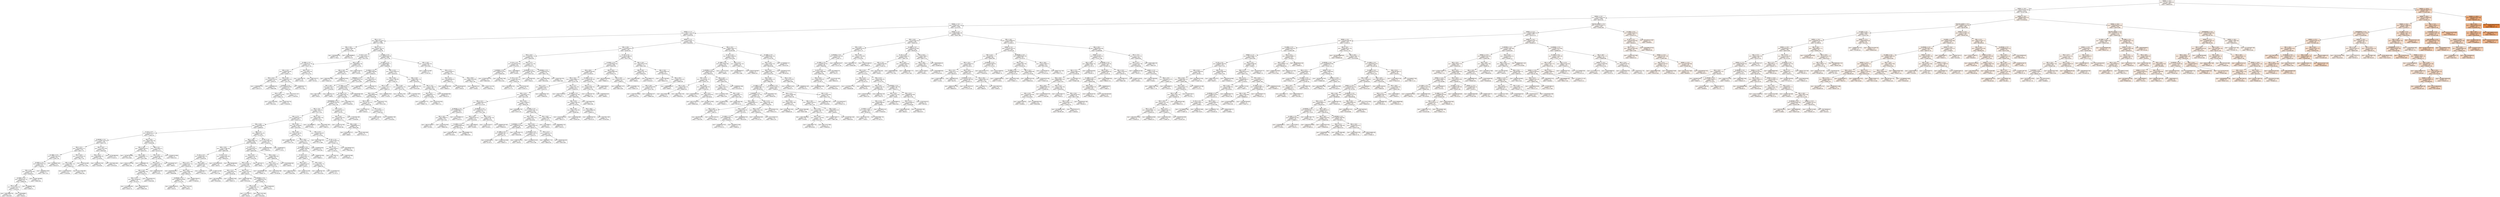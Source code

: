 digraph Tree {
node [shape=box, style="filled", color="black"] ;
0 [label="방문횟수 <= 42.5\nmse = 317564775829.292\nsamples = 4617\nvalue = 288930.933", fillcolor="#fef9f5"] ;
1 [label="방문횟수 <= 16.5\nmse = 64767045510.009\nsamples = 4310\nvalue = 187457.096", fillcolor="#fefbf9"] ;
0 -> 1 [labeldistance=2.5, labelangle=45, headlabel="True"] ;
2 [label="방문횟수 <= 6.5\nmse = 14825050610.361\nsamples = 3496\nvalue = 98201.451", fillcolor="#fffdfc"] ;
1 -> 2 ;
3 [label="방문횟수 <= 3.5\nmse = 3336874327.708\nsamples = 2544\nvalue = 51147.672", fillcolor="#fffefe"] ;
2 -> 3 ;
4 [label="방문횟수 <= 1.5\nmse = 1653172737.058\nsamples = 1916\nvalue = 35336.429", fillcolor="#fffefe"] ;
3 -> 4 ;
5 [label="연령 <= 31.5\nmse = 996120119.625\nsamples = 1088\nvalue = 23775.994", fillcolor="#ffffff"] ;
4 -> 5 ;
6 [label="연령 <= 30.5\nmse = 10281743566.742\nsamples = 19\nvalue = 47791.684", fillcolor="#fffefe"] ;
5 -> 6 ;
7 [label="mse = 281940463.04\nsamples = 10\nvalue = 17794.4", fillcolor="#ffffff"] ;
6 -> 7 ;
8 [label="mse = 19281906998.0\nsamples = 9\nvalue = 81122.0", fillcolor="#fffdfd"] ;
6 -> 8 ;
9 [label="연령 <= 37.5\nmse = 820647782.761\nsamples = 1069\nvalue = 23349.149", fillcolor="#ffffff"] ;
5 -> 9 ;
10 [label="동_기타 <= 0.5\nmse = 284216918.181\nsamples = 123\nvalue = 16237.642", fillcolor="#ffffff"] ;
9 -> 10 ;
11 [label="동_상현동 <= 0.5\nmse = 135100131.195\nsamples = 87\nvalue = 14187.759", fillcolor="#ffffff"] ;
10 -> 11 ;
12 [label="연령 <= 34.5\nmse = 158664100.897\nsamples = 69\nvalue = 15089.174", fillcolor="#ffffff"] ;
11 -> 12 ;
13 [label="연령 <= 33.5\nmse = 91609703.048\nsamples = 20\nvalue = 16503.55", fillcolor="#ffffff"] ;
12 -> 13 ;
14 [label="mse = 120994605.107\nsamples = 11\nvalue = 16370.727", fillcolor="#ffffff"] ;
13 -> 14 ;
15 [label="mse = 55646906.543\nsamples = 9\nvalue = 16665.889", fillcolor="#ffffff"] ;
13 -> 15 ;
16 [label="연령 <= 36.5\nmse = 184883457.618\nsamples = 49\nvalue = 14511.878", fillcolor="#ffffff"] ;
12 -> 16 ;
17 [label="동_풍덕천동 <= 0.5\nmse = 187938879.896\nsamples = 27\nvalue = 14800.259", fillcolor="#ffffff"] ;
16 -> 17 ;
18 [label="연령 <= 35.5\nmse = 135266722.859\nsamples = 16\nvalue = 12982.125", fillcolor="#ffffff"] ;
17 -> 18 ;
19 [label="mse = 232275204.484\nsamples = 8\nvalue = 14513.625", fillcolor="#ffffff"] ;
18 -> 19 ;
20 [label="mse = 33567256.734\nsamples = 8\nvalue = 11450.625", fillcolor="#ffffff"] ;
18 -> 20 ;
21 [label="mse = 252751071.421\nsamples = 11\nvalue = 17444.818", fillcolor="#ffffff"] ;
17 -> 21 ;
22 [label="mse = 180906294.771\nsamples = 22\nvalue = 14157.955", fillcolor="#ffffff"] ;
16 -> 22 ;
23 [label="연령 <= 35.5\nmse = 29716843.556\nsamples = 18\nvalue = 10732.333", fillcolor="#ffffff"] ;
11 -> 23 ;
24 [label="mse = 31912294.76\nsamples = 10\nvalue = 10730.2", fillcolor="#ffffff"] ;
23 -> 24 ;
25 [label="mse = 26972516.75\nsamples = 8\nvalue = 10735.0", fillcolor="#ffffff"] ;
23 -> 25 ;
26 [label="연령 <= 36.5\nmse = 609886616.249\nsamples = 36\nvalue = 21191.528", fillcolor="#ffffff"] ;
10 -> 26 ;
27 [label="연령 <= 34.5\nmse = 838631855.448\nsamples = 20\nvalue = 23561.55", fillcolor="#ffffff"] ;
26 -> 27 ;
28 [label="mse = 336552637.806\nsamples = 12\nvalue = 20093.167", fillcolor="#ffffff"] ;
27 -> 28 ;
29 [label="mse = 1546639370.859\nsamples = 8\nvalue = 28764.125", fillcolor="#fffffe"] ;
27 -> 29 ;
30 [label="mse = 308157239.75\nsamples = 16\nvalue = 18229.0", fillcolor="#ffffff"] ;
26 -> 30 ;
31 [label="동_성복동 <= 0.5\nmse = 882964538.269\nsamples = 946\nvalue = 24273.795", fillcolor="#fffffe"] ;
9 -> 31 ;
32 [label="동_상현동 <= 0.5\nmse = 862466989.177\nsamples = 891\nvalue = 23699.902", fillcolor="#ffffff"] ;
31 -> 32 ;
33 [label="동_정자동 <= 0.5\nmse = 788815560.665\nsamples = 778\nvalue = 22998.874", fillcolor="#ffffff"] ;
32 -> 33 ;
34 [label="조합원상태 <= 0.5\nmse = 801566873.463\nsamples = 761\nvalue = 23276.298", fillcolor="#ffffff"] ;
33 -> 34 ;
35 [label="연령 <= 48.5\nmse = 64741245.0\nsamples = 18\nvalue = 12544.667", fillcolor="#ffffff"] ;
34 -> 35 ;
36 [label="mse = 58211533.5\nsamples = 8\nvalue = 9500.0", fillcolor="#ffffff"] ;
35 -> 36 ;
37 [label="mse = 56616221.24\nsamples = 10\nvalue = 14980.4", fillcolor="#ffffff"] ;
35 -> 37 ;
38 [label="동_서현동 <= 0.5\nmse = 816559629.221\nsamples = 743\nvalue = 23536.284", fillcolor="#ffffff"] ;
34 -> 38 ;
39 [label="동_구미동 <= 0.5\nmse = 816078341.54\nsamples = 735\nvalue = 23364.605", fillcolor="#ffffff"] ;
38 -> 39 ;
40 [label="모바일알람여부 <= 0.5\nmse = 827967976.049\nsamples = 721\nvalue = 23557.148", fillcolor="#ffffff"] ;
39 -> 40 ;
41 [label="연령 <= 74.5\nmse = 803774970.342\nsamples = 671\nvalue = 23171.355", fillcolor="#ffffff"] ;
40 -> 41 ;
42 [label="연령 <= 57.5\nmse = 724968378.351\nsamples = 647\nvalue = 22854.125", fillcolor="#ffffff"] ;
41 -> 42 ;
43 [label="연령 <= 46.5\nmse = 776506363.565\nsamples = 521\nvalue = 23686.837", fillcolor="#ffffff"] ;
42 -> 43 ;
44 [label="동_기타 <= 0.5\nmse = 607895511.471\nsamples = 277\nvalue = 21884.076", fillcolor="#ffffff"] ;
43 -> 44 ;
45 [label="동_풍덕천동 <= 0.5\nmse = 313491738.418\nsamples = 156\nvalue = 19007.276", fillcolor="#ffffff"] ;
44 -> 45 ;
46 [label="연령 <= 42.5\nmse = 355356422.211\nsamples = 114\nvalue = 20617.772", fillcolor="#ffffff"] ;
45 -> 46 ;
47 [label="동_신봉동 <= 0.5\nmse = 476223161.092\nsamples = 65\nvalue = 23361.785", fillcolor="#ffffff"] ;
46 -> 47 ;
48 [label="동_동천동 <= 0.5\nmse = 334379043.326\nsamples = 51\nvalue = 21469.647", fillcolor="#ffffff"] ;
47 -> 48 ;
49 [label="연령 <= 40.5\nmse = 337850259.166\nsamples = 42\nvalue = 22638.024", fillcolor="#ffffff"] ;
48 -> 49 ;
50 [label="동_죽전동 <= 0.5\nmse = 361363240.745\nsamples = 31\nvalue = 23899.355", fillcolor="#fffffe"] ;
49 -> 50 ;
51 [label="연령 <= 39.5\nmse = 273432245.028\nsamples = 23\nvalue = 21928.435", fillcolor="#ffffff"] ;
50 -> 51 ;
52 [label="mse = 246518069.156\nsamples = 15\nvalue = 19520.667", fillcolor="#ffffff"] ;
51 -> 52 ;
53 [label="mse = 292644999.5\nsamples = 8\nvalue = 26443.0", fillcolor="#fffffe"] ;
51 -> 53 ;
54 [label="mse = 570888807.438\nsamples = 8\nvalue = 29565.75", fillcolor="#fffffe"] ;
50 -> 54 ;
55 [label="mse = 254467189.868\nsamples = 11\nvalue = 19083.364", fillcolor="#ffffff"] ;
49 -> 55 ;
56 [label="mse = 282080613.062\nsamples = 9\nvalue = 16017.222", fillcolor="#ffffff"] ;
48 -> 56 ;
57 [label="mse = 932388407.816\nsamples = 14\nvalue = 30254.571", fillcolor="#fffffe"] ;
47 -> 57 ;
58 [label="연령 <= 45.5\nmse = 171785018.226\nsamples = 49\nvalue = 16977.755", fillcolor="#ffffff"] ;
46 -> 58 ;
59 [label="연령 <= 43.5\nmse = 245518987.139\nsamples = 27\nvalue = 18938.519", fillcolor="#ffffff"] ;
58 -> 59 ;
60 [label="mse = 119356789.944\nsamples = 14\nvalue = 13790.643", fillcolor="#ffffff"] ;
59 -> 60 ;
61 [label="mse = 322112384.083\nsamples = 13\nvalue = 24482.385", fillcolor="#fffffe"] ;
59 -> 61 ;
62 [label="mse = 70784244.868\nsamples = 22\nvalue = 14571.364", fillcolor="#ffffff"] ;
58 -> 62 ;
63 [label="연령 <= 43.5\nmse = 173710311.828\nsamples = 42\nvalue = 14635.929", fillcolor="#ffffff"] ;
45 -> 63 ;
64 [label="연령 <= 41.5\nmse = 199348808.295\nsamples = 29\nvalue = 15750.655", fillcolor="#ffffff"] ;
63 -> 64 ;
65 [label="mse = 180282337.361\nsamples = 18\nvalue = 13334.833", fillcolor="#ffffff"] ;
64 -> 65 ;
66 [label="mse = 205370852.694\nsamples = 11\nvalue = 19703.818", fillcolor="#ffffff"] ;
64 -> 66 ;
67 [label="mse = 107561088.639\nsamples = 13\nvalue = 12149.231", fillcolor="#ffffff"] ;
63 -> 67 ;
68 [label="연령 <= 40.5\nmse = 963031363.248\nsamples = 121\nvalue = 25593.008", fillcolor="#fffffe"] ;
44 -> 68 ;
69 [label="연령 <= 38.5\nmse = 1248284793.923\nsamples = 49\nvalue = 29232.531", fillcolor="#fffffe"] ;
68 -> 69 ;
70 [label="mse = 728790758.988\nsamples = 18\nvalue = 24514.889", fillcolor="#fffffe"] ;
69 -> 70 ;
71 [label="연령 <= 39.5\nmse = 1529499937.511\nsamples = 31\nvalue = 31971.806", fillcolor="#fffffe"] ;
69 -> 71 ;
72 [label="mse = 1592411470.208\nsamples = 17\nvalue = 30441.294", fillcolor="#fffffe"] ;
71 -> 72 ;
73 [label="mse = 1446808991.49\nsamples = 14\nvalue = 33830.286", fillcolor="#fffefe"] ;
71 -> 73 ;
74 [label="성별 <= 0.5\nmse = 753750814.21\nsamples = 72\nvalue = 23116.111", fillcolor="#ffffff"] ;
68 -> 74 ;
75 [label="연령 <= 44.5\nmse = 702588445.482\nsamples = 64\nvalue = 21749.047", fillcolor="#ffffff"] ;
74 -> 75 ;
76 [label="연령 <= 43.5\nmse = 336667144.49\nsamples = 49\nvalue = 19278.286", fillcolor="#ffffff"] ;
75 -> 76 ;
77 [label="연령 <= 42.5\nmse = 352839861.548\nsamples = 34\nvalue = 17929.735", fillcolor="#ffffff"] ;
76 -> 77 ;
78 [label="연령 <= 41.5\nmse = 401754248.605\nsamples = 23\nvalue = 19119.217", fillcolor="#ffffff"] ;
77 -> 78 ;
79 [label="mse = 212546894.061\nsamples = 14\nvalue = 16183.714", fillcolor="#ffffff"] ;
78 -> 79 ;
80 [label="mse = 661820856.025\nsamples = 9\nvalue = 23685.556", fillcolor="#ffffff"] ;
78 -> 80 ;
81 [label="mse = 241420304.231\nsamples = 11\nvalue = 15442.636", fillcolor="#ffffff"] ;
77 -> 81 ;
82 [label="mse = 286543350.267\nsamples = 15\nvalue = 22335.0", fillcolor="#ffffff"] ;
76 -> 82 ;
83 [label="mse = 1812845957.627\nsamples = 15\nvalue = 29820.2", fillcolor="#fffffe"] ;
75 -> 83 ;
84 [label="mse = 1028491510.984\nsamples = 8\nvalue = 34052.625", fillcolor="#fffefe"] ;
74 -> 84 ;
85 [label="성별 <= 0.5\nmse = 960043175.193\nsamples = 244\nvalue = 25733.414", fillcolor="#fffffe"] ;
43 -> 85 ;
86 [label="연령 <= 50.5\nmse = 996503893.326\nsamples = 228\nvalue = 26608.088", fillcolor="#fffffe"] ;
85 -> 86 ;
87 [label="연령 <= 49.5\nmse = 1191214196.246\nsamples = 108\nvalue = 28802.065", fillcolor="#fffffe"] ;
86 -> 87 ;
88 [label="동_기타 <= 0.5\nmse = 833620342.791\nsamples = 85\nvalue = 25548.282", fillcolor="#fffffe"] ;
87 -> 88 ;
89 [label="연령 <= 47.5\nmse = 1030819133.704\nsamples = 59\nvalue = 29196.559", fillcolor="#fffffe"] ;
88 -> 89 ;
90 [label="mse = 918304842.647\nsamples = 23\nvalue = 28008.696", fillcolor="#fffffe"] ;
89 -> 90 ;
91 [label="연령 <= 48.5\nmse = 1101225830.249\nsamples = 36\nvalue = 29955.472", fillcolor="#fffffe"] ;
89 -> 91 ;
92 [label="동_풍덕천동 <= 0.5\nmse = 1392284126.998\nsamples = 25\nvalue = 31121.04", fillcolor="#fffffe"] ;
91 -> 92 ;
93 [label="mse = 2039304439.44\nsamples = 15\nvalue = 35251.4", fillcolor="#fffefe"] ;
92 -> 93 ;
94 [label="mse = 357779131.85\nsamples = 10\nvalue = 24925.5", fillcolor="#fffffe"] ;
92 -> 94 ;
95 [label="mse = 429624796.975\nsamples = 11\nvalue = 27306.455", fillcolor="#fffffe"] ;
91 -> 95 ;
96 [label="연령 <= 48.5\nmse = 287389250.558\nsamples = 26\nvalue = 17269.5", fillcolor="#ffffff"] ;
88 -> 96 ;
97 [label="mse = 241665687.17\nsamples = 17\nvalue = 17842.353", fillcolor="#ffffff"] ;
96 -> 97 ;
98 [label="mse = 371965278.469\nsamples = 9\nvalue = 16187.444", fillcolor="#ffffff"] ;
96 -> 98 ;
99 [label="동_기타 <= 0.5\nmse = 2329033482.949\nsamples = 23\nvalue = 40826.913", fillcolor="#fffefe"] ;
87 -> 99 ;
100 [label="mse = 2237844419.49\nsamples = 10\nvalue = 34670.1", fillcolor="#fffefe"] ;
99 -> 100 ;
101 [label="mse = 2347590396.994\nsamples = 13\nvalue = 45562.923", fillcolor="#fffefe"] ;
99 -> 101 ;
102 [label="동_기타 <= 0.5\nmse = 813033475.0\nsamples = 120\nvalue = 24633.508", fillcolor="#fffffe"] ;
86 -> 102 ;
103 [label="연령 <= 56.5\nmse = 519582131.185\nsamples = 76\nvalue = 22333.303", fillcolor="#ffffff"] ;
102 -> 103 ;
104 [label="연령 <= 52.5\nmse = 557610286.26\nsamples = 68\nvalue = 23833.221", fillcolor="#ffffff"] ;
103 -> 104 ;
105 [label="연령 <= 51.5\nmse = 165238425.915\nsamples = 24\nvalue = 19108.208", fillcolor="#ffffff"] ;
104 -> 105 ;
106 [label="mse = 183128340.059\nsamples = 16\nvalue = 20226.938", fillcolor="#ffffff"] ;
105 -> 106 ;
107 [label="mse = 121949267.938\nsamples = 8\nvalue = 16870.75", fillcolor="#ffffff"] ;
105 -> 107 ;
108 [label="연령 <= 53.5\nmse = 752811255.023\nsamples = 44\nvalue = 26410.5", fillcolor="#fffffe"] ;
104 -> 108 ;
109 [label="mse = 1095670509.785\nsamples = 11\nvalue = 35781.818", fillcolor="#fffefe"] ;
108 -> 109 ;
110 [label="동_풍덕천동 <= 0.5\nmse = 599493012.562\nsamples = 33\nvalue = 23286.727", fillcolor="#ffffff"] ;
108 -> 110 ;
111 [label="연령 <= 54.5\nmse = 194053497.424\nsamples = 22\nvalue = 19314.591", fillcolor="#ffffff"] ;
110 -> 111 ;
112 [label="mse = 112375007.0\nsamples = 8\nvalue = 19419.5", fillcolor="#ffffff"] ;
111 -> 112 ;
113 [label="mse = 240717037.658\nsamples = 14\nvalue = 19254.643", fillcolor="#ffffff"] ;
111 -> 113 ;
114 [label="mse = 1315704839.091\nsamples = 11\nvalue = 31231.0", fillcolor="#fffffe"] ;
110 -> 114 ;
115 [label="mse = 14675187.5\nsamples = 8\nvalue = 9584.0", fillcolor="#ffffff"] ;
103 -> 115 ;
116 [label="연령 <= 54.5\nmse = 1294979685.605\nsamples = 44\nvalue = 28606.591", fillcolor="#fffffe"] ;
102 -> 116 ;
117 [label="연령 <= 51.5\nmse = 565120556.446\nsamples = 30\nvalue = 21507.233", fillcolor="#ffffff"] ;
116 -> 117 ;
118 [label="mse = 1047906085.506\nsamples = 9\nvalue = 32608.778", fillcolor="#fffefe"] ;
117 -> 118 ;
119 [label="mse = 282756785.388\nsamples = 21\nvalue = 16749.429", fillcolor="#ffffff"] ;
117 -> 119 ;
120 [label="mse = 2519529049.393\nsamples = 14\nvalue = 43819.5", fillcolor="#fffefe"] ;
116 -> 120 ;
121 [label="동_기타 <= 0.5\nmse = 274222094.465\nsamples = 16\nvalue = 13269.312", fillcolor="#ffffff"] ;
85 -> 121 ;
122 [label="mse = 350546858.984\nsamples = 8\nvalue = 14836.625", fillcolor="#ffffff"] ;
121 -> 122 ;
123 [label="mse = 192984393.0\nsamples = 8\nvalue = 11702.0", fillcolor="#ffffff"] ;
121 -> 123 ;
124 [label="연령 <= 66.5\nmse = 497140106.86\nsamples = 126\nvalue = 19410.929", fillcolor="#ffffff"] ;
42 -> 124 ;
125 [label="연령 <= 58.5\nmse = 202236735.801\nsamples = 90\nvalue = 17687.278", fillcolor="#ffffff"] ;
124 -> 125 ;
126 [label="mse = 104852359.568\nsamples = 19\nvalue = 13421.105", fillcolor="#ffffff"] ;
125 -> 126 ;
127 [label="연령 <= 64.5\nmse = 222123491.164\nsamples = 71\nvalue = 18828.93", fillcolor="#ffffff"] ;
125 -> 127 ;
128 [label="동_풍덕천동 <= 0.5\nmse = 248367296.698\nsamples = 58\nvalue = 20220.517", fillcolor="#ffffff"] ;
127 -> 128 ;
129 [label="동_기타 <= 0.5\nmse = 267322054.722\nsamples = 50\nvalue = 20884.72", fillcolor="#ffffff"] ;
128 -> 129 ;
130 [label="연령 <= 62.5\nmse = 355589218.019\nsamples = 26\nvalue = 22932.5", fillcolor="#ffffff"] ;
129 -> 130 ;
131 [label="mse = 466234951.682\nsamples = 18\nvalue = 24334.389", fillcolor="#fffffe"] ;
130 -> 131 ;
132 [label="mse = 92265116.188\nsamples = 8\nvalue = 19778.25", fillcolor="#ffffff"] ;
130 -> 132 ;
133 [label="연령 <= 62.5\nmse = 162235017.04\nsamples = 24\nvalue = 18666.292", fillcolor="#ffffff"] ;
129 -> 133 ;
134 [label="mse = 160394700.139\nsamples = 12\nvalue = 16152.833", fillcolor="#ffffff"] ;
133 -> 134 ;
135 [label="mse = 151440388.354\nsamples = 12\nvalue = 21179.75", fillcolor="#ffffff"] ;
133 -> 135 ;
136 [label="mse = 109909756.188\nsamples = 8\nvalue = 16069.25", fillcolor="#ffffff"] ;
128 -> 136 ;
137 [label="mse = 57848916.059\nsamples = 13\nvalue = 12620.308", fillcolor="#ffffff"] ;
127 -> 137 ;
138 [label="연령 <= 67.5\nmse = 1208402528.997\nsamples = 36\nvalue = 23720.056", fillcolor="#ffffff"] ;
124 -> 138 ;
139 [label="mse = 962122846.765\nsamples = 9\nvalue = 31757.889", fillcolor="#fffffe"] ;
138 -> 139 ;
140 [label="동_기타 <= 0.5\nmse = 1261781638.765\nsamples = 27\nvalue = 21040.778", fillcolor="#ffffff"] ;
138 -> 140 ;
141 [label="연령 <= 71.0\nmse = 153207858.617\nsamples = 18\nvalue = 17139.222", fillcolor="#ffffff"] ;
140 -> 141 ;
142 [label="mse = 155174432.24\nsamples = 10\nvalue = 14482.4", fillcolor="#ffffff"] ;
141 -> 142 ;
143 [label="mse = 130897035.688\nsamples = 8\nvalue = 20460.25", fillcolor="#ffffff"] ;
141 -> 143 ;
144 [label="mse = 3387596384.543\nsamples = 9\nvalue = 28843.889", fillcolor="#fffffe"] ;
140 -> 144 ;
145 [label="연령 <= 76.5\nmse = 2852420067.556\nsamples = 24\nvalue = 31723.333", fillcolor="#fffffe"] ;
41 -> 145 ;
146 [label="mse = 7077898860.5\nsamples = 8\nvalue = 47405.5", fillcolor="#fffefe"] ;
145 -> 146 ;
147 [label="mse = 555232907.562\nsamples = 16\nvalue = 23882.25", fillcolor="#fffffe"] ;
145 -> 147 ;
148 [label="연령 <= 52.5\nmse = 1123835753.41\nsamples = 50\nvalue = 28734.5", fillcolor="#fffffe"] ;
40 -> 148 ;
149 [label="연령 <= 44.5\nmse = 1419423244.261\nsamples = 35\nvalue = 34474.714", fillcolor="#fffefe"] ;
148 -> 149 ;
150 [label="mse = 470425752.595\nsamples = 17\nvalue = 21362.588", fillcolor="#ffffff"] ;
149 -> 150 ;
151 [label="연령 <= 46.5\nmse = 1999966954.015\nsamples = 18\nvalue = 46858.389", fillcolor="#fffefe"] ;
149 -> 151 ;
152 [label="mse = 2016564167.41\nsamples = 10\nvalue = 46663.7", fillcolor="#fffefe"] ;
151 -> 152 ;
153 [label="mse = 1979113832.938\nsamples = 8\nvalue = 47101.75", fillcolor="#fffefe"] ;
151 -> 153 ;
154 [label="mse = 177853363.289\nsamples = 15\nvalue = 15340.667", fillcolor="#ffffff"] ;
148 -> 154 ;
155 [label="mse = 103526601.515\nsamples = 14\nvalue = 13448.643", fillcolor="#ffffff"] ;
39 -> 155 ;
156 [label="mse = 609283598.188\nsamples = 8\nvalue = 39309.25", fillcolor="#fffefe"] ;
38 -> 156 ;
157 [label="연령 <= 51.0\nmse = 60334541.82\nsamples = 17\nvalue = 10580.059", fillcolor="#ffffff"] ;
33 -> 157 ;
158 [label="mse = 70609346.75\nsamples = 8\nvalue = 10505.5", fillcolor="#ffffff"] ;
157 -> 158 ;
159 [label="mse = 51192048.222\nsamples = 9\nvalue = 10646.333", fillcolor="#ffffff"] ;
157 -> 159 ;
160 [label="연령 <= 52.5\nmse = 1342874693.079\nsamples = 113\nvalue = 28526.451", fillcolor="#fffffe"] ;
32 -> 160 ;
161 [label="연령 <= 46.5\nmse = 825427596.988\nsamples = 75\nvalue = 25482.16", fillcolor="#fffffe"] ;
160 -> 161 ;
162 [label="연령 <= 44.5\nmse = 1101217213.27\nsamples = 51\nvalue = 29885.157", fillcolor="#fffffe"] ;
161 -> 162 ;
163 [label="연령 <= 42.5\nmse = 620189859.939\nsamples = 41\nvalue = 25608.366", fillcolor="#fffffe"] ;
162 -> 163 ;
164 [label="연령 <= 40.5\nmse = 617597751.319\nsamples = 32\nvalue = 23948.156", fillcolor="#fffffe"] ;
163 -> 164 ;
165 [label="mse = 1552579197.01\nsamples = 10\nvalue = 28534.3", fillcolor="#fffffe"] ;
164 -> 165 ;
166 [label="연령 <= 41.5\nmse = 178700258.157\nsamples = 22\nvalue = 21863.545", fillcolor="#ffffff"] ;
164 -> 166 ;
167 [label="mse = 119591109.36\nsamples = 10\nvalue = 22877.2", fillcolor="#ffffff"] ;
166 -> 167 ;
168 [label="mse = 226388097.306\nsamples = 12\nvalue = 21018.833", fillcolor="#ffffff"] ;
166 -> 168 ;
169 [label="mse = 584761057.778\nsamples = 9\nvalue = 31511.333", fillcolor="#fffffe"] ;
163 -> 169 ;
170 [label="mse = 2690965778.6\nsamples = 10\nvalue = 47420.0", fillcolor="#fffefe"] ;
162 -> 170 ;
171 [label="연령 <= 48.5\nmse = 110636973.582\nsamples = 24\nvalue = 16125.792", fillcolor="#ffffff"] ;
161 -> 171 ;
172 [label="mse = 79178911.359\nsamples = 16\nvalue = 16662.625", fillcolor="#ffffff"] ;
171 -> 172 ;
173 [label="mse = 171823957.859\nsamples = 8\nvalue = 15052.125", fillcolor="#ffffff"] ;
171 -> 173 ;
174 [label="연령 <= 55.5\nmse = 2309758615.704\nsamples = 38\nvalue = 34534.921", fillcolor="#fffefe"] ;
160 -> 174 ;
175 [label="mse = 4398962282.243\nsamples = 12\nvalue = 42978.583", fillcolor="#fffefe"] ;
174 -> 175 ;
176 [label="연령 <= 73.5\nmse = 1297417992.515\nsamples = 26\nvalue = 30637.846", fillcolor="#fffffe"] ;
174 -> 176 ;
177 [label="연령 <= 62.5\nmse = 484994654.275\nsamples = 18\nvalue = 27258.944", fillcolor="#fffffe"] ;
176 -> 177 ;
178 [label="mse = 512669456.173\nsamples = 9\nvalue = 28460.778", fillcolor="#fffffe"] ;
177 -> 178 ;
179 [label="mse = 454431045.654\nsamples = 9\nvalue = 26057.111", fillcolor="#fffffe"] ;
177 -> 179 ;
180 [label="mse = 3041883860.984\nsamples = 8\nvalue = 38240.375", fillcolor="#fffefe"] ;
176 -> 180 ;
181 [label="연령 <= 44.5\nmse = 1123254002.561\nsamples = 55\nvalue = 33570.855", fillcolor="#fffefe"] ;
31 -> 181 ;
182 [label="mse = 103821123.967\nsamples = 11\nvalue = 15785.182", fillcolor="#ffffff"] ;
181 -> 182 ;
183 [label="연령 <= 57.5\nmse = 1279259048.971\nsamples = 44\nvalue = 38017.273", fillcolor="#fffefe"] ;
181 -> 183 ;
184 [label="연령 <= 47.5\nmse = 1675899459.822\nsamples = 23\nvalue = 48581.217", fillcolor="#fffefe"] ;
183 -> 184 ;
185 [label="mse = 829501856.438\nsamples = 8\nvalue = 39068.25", fillcolor="#fffefe"] ;
184 -> 185 ;
186 [label="mse = 2053305448.56\nsamples = 15\nvalue = 53654.8", fillcolor="#fffefd"] ;
184 -> 186 ;
187 [label="연령 <= 66.0\nmse = 588752453.896\nsamples = 21\nvalue = 26447.238", fillcolor="#fffffe"] ;
183 -> 187 ;
188 [label="mse = 729536573.41\nsamples = 10\nvalue = 34308.3", fillcolor="#fffefe"] ;
187 -> 188 ;
189 [label="mse = 353517123.785\nsamples = 11\nvalue = 19300.818", fillcolor="#ffffff"] ;
187 -> 189 ;
190 [label="방문횟수 <= 2.5\nmse = 2110185202.771\nsamples = 828\nvalue = 50526.952", fillcolor="#fffefe"] ;
4 -> 190 ;
191 [label="연령 <= 38.5\nmse = 1733305078.814\nsamples = 502\nvalue = 43340.253", fillcolor="#fffefe"] ;
190 -> 191 ;
192 [label="연령 <= 35.5\nmse = 570909587.745\nsamples = 93\nvalue = 30644.602", fillcolor="#fffffe"] ;
191 -> 192 ;
193 [label="동_기타 <= 0.5\nmse = 911956234.009\nsamples = 40\nvalue = 37413.875", fillcolor="#fffefe"] ;
192 -> 193 ;
194 [label="동_풍덕천동 <= 0.5\nmse = 938420570.832\nsamples = 24\nvalue = 32890.458", fillcolor="#fffefe"] ;
193 -> 194 ;
195 [label="mse = 972607050.576\nsamples = 12\nvalue = 36629.083", fillcolor="#fffefe"] ;
194 -> 195 ;
196 [label="mse = 876279457.306\nsamples = 12\nvalue = 29151.833", fillcolor="#fffffe"] ;
194 -> 196 ;
197 [label="mse = 795529860.0\nsamples = 16\nvalue = 44199.0", fillcolor="#fffefe"] ;
193 -> 197 ;
198 [label="연령 <= 37.5\nmse = 252831747.109\nsamples = 53\nvalue = 25535.717", fillcolor="#fffffe"] ;
192 -> 198 ;
199 [label="동_풍덕천동 <= 0.5\nmse = 141060728.046\nsamples = 30\nvalue = 22947.433", fillcolor="#ffffff"] ;
198 -> 199 ;
200 [label="동_기타 <= 0.5\nmse = 122097005.039\nsamples = 21\nvalue = 24449.762", fillcolor="#fffffe"] ;
199 -> 200 ;
201 [label="mse = 136200676.154\nsamples = 13\nvalue = 25771.0", fillcolor="#fffffe"] ;
200 -> 201 ;
202 [label="mse = 91732165.438\nsamples = 8\nvalue = 22302.75", fillcolor="#ffffff"] ;
200 -> 202 ;
203 [label="mse = 167755039.556\nsamples = 9\nvalue = 19442.0", fillcolor="#ffffff"] ;
199 -> 203 ;
204 [label="동_풍덕천동 <= 0.5\nmse = 378484404.367\nsamples = 23\nvalue = 28911.739", fillcolor="#fffffe"] ;
198 -> 204 ;
205 [label="mse = 347378832.944\nsamples = 14\nvalue = 29235.643", fillcolor="#fffffe"] ;
204 -> 205 ;
206 [label="mse = 426453784.765\nsamples = 9\nvalue = 28407.889", fillcolor="#fffffe"] ;
204 -> 206 ;
207 [label="동_기타 <= 0.5\nmse = 1952631893.06\nsamples = 409\nvalue = 46227.039", fillcolor="#fffefe"] ;
191 -> 207 ;
208 [label="동_동천동 <= 0.5\nmse = 1776180924.508\nsamples = 338\nvalue = 44003.305", fillcolor="#fffefe"] ;
207 -> 208 ;
209 [label="연령 <= 69.5\nmse = 1398360246.946\nsamples = 307\nvalue = 42190.619", fillcolor="#fffefe"] ;
208 -> 209 ;
210 [label="연령 <= 55.5\nmse = 1354138695.251\nsamples = 278\nvalue = 41141.766", fillcolor="#fffefe"] ;
209 -> 210 ;
211 [label="연령 <= 53.5\nmse = 1569061432.815\nsamples = 225\nvalue = 43181.227", fillcolor="#fffefe"] ;
210 -> 211 ;
212 [label="연령 <= 45.5\nmse = 1381660475.551\nsamples = 206\nvalue = 42211.597", fillcolor="#fffefe"] ;
211 -> 212 ;
213 [label="연령 <= 41.5\nmse = 1598520182.425\nsamples = 87\nvalue = 47111.678", fillcolor="#fffefe"] ;
212 -> 213 ;
214 [label="동_풍덕천동 <= 0.5\nmse = 879988864.527\nsamples = 36\nvalue = 40444.972", fillcolor="#fffefe"] ;
213 -> 214 ;
215 [label="연령 <= 40.5\nmse = 494779086.972\nsamples = 24\nvalue = 35071.833", fillcolor="#fffefe"] ;
214 -> 215 ;
216 [label="mse = 566732149.627\nsamples = 15\nvalue = 32784.8", fillcolor="#fffefe"] ;
215 -> 216 ;
217 [label="mse = 351610553.802\nsamples = 9\nvalue = 38883.556", fillcolor="#fffefe"] ;
215 -> 217 ;
218 [label="mse = 1477184690.521\nsamples = 12\nvalue = 51191.25", fillcolor="#fffefe"] ;
214 -> 218 ;
219 [label="동_풍덕천동 <= 0.5\nmse = 2052200251.497\nsamples = 51\nvalue = 51817.588", fillcolor="#fffefe"] ;
213 -> 219 ;
220 [label="연령 <= 43.5\nmse = 2390505700.023\nsamples = 31\nvalue = 55103.097", fillcolor="#fffefd"] ;
219 -> 220 ;
221 [label="동_상현동 <= 0.5\nmse = 3191858009.583\nsamples = 21\nvalue = 60776.476", fillcolor="#fffefd"] ;
220 -> 221 ;
222 [label="mse = 1295040146.083\nsamples = 13\nvalue = 55129.615", fillcolor="#fffefd"] ;
221 -> 222 ;
223 [label="mse = 6138168895.734\nsamples = 8\nvalue = 69952.625", fillcolor="#fffefd"] ;
221 -> 223 ;
224 [label="mse = 498126956.6\nsamples = 10\nvalue = 43189.0", fillcolor="#fffefe"] ;
220 -> 224 ;
225 [label="연령 <= 44.5\nmse = 1485161282.748\nsamples = 20\nvalue = 46725.05", fillcolor="#fffefe"] ;
219 -> 225 ;
226 [label="mse = 722581139.417\nsamples = 12\nvalue = 43144.5", fillcolor="#fffefe"] ;
225 -> 226 ;
227 [label="mse = 2580955229.109\nsamples = 8\nvalue = 52095.875", fillcolor="#fffefe"] ;
225 -> 227 ;
228 [label="연령 <= 46.5\nmse = 1192728196.42\nsamples = 119\nvalue = 38629.185", fillcolor="#fffefe"] ;
212 -> 228 ;
229 [label="mse = 429299962.782\nsamples = 15\nvalue = 25787.133", fillcolor="#fffffe"] ;
228 -> 229 ;
230 [label="동_상현동 <= 0.5\nmse = 1275621031.183\nsamples = 104\nvalue = 40481.404", fillcolor="#fffefe"] ;
228 -> 230 ;
231 [label="연령 <= 48.5\nmse = 1452750473.422\nsamples = 81\nvalue = 43104.901", fillcolor="#fffefe"] ;
230 -> 231 ;
232 [label="동_풍덕천동 <= 0.5\nmse = 2360565514.904\nsamples = 29\nvalue = 50099.31", fillcolor="#fffefe"] ;
231 -> 232 ;
233 [label="동_신봉동 <= 0.5\nmse = 3314864700.778\nsamples = 18\nvalue = 60272.0", fillcolor="#fffefd"] ;
232 -> 233 ;
234 [label="mse = 4716024483.0\nsamples = 10\nvalue = 61797.0", fillcolor="#fffefd"] ;
233 -> 234 ;
235 [label="mse = 1556874152.688\nsamples = 8\nvalue = 58365.75", fillcolor="#fffefd"] ;
233 -> 235 ;
236 [label="mse = 352551583.174\nsamples = 11\nvalue = 33453.091", fillcolor="#fffefe"] ;
232 -> 236 ;
237 [label="연령 <= 50.5\nmse = 903970039.259\nsamples = 52\nvalue = 39204.173", fillcolor="#fffefe"] ;
231 -> 237 ;
238 [label="동_풍덕천동 <= 0.5\nmse = 1033975726.16\nsamples = 24\nvalue = 34262.417", fillcolor="#fffefe"] ;
237 -> 238 ;
239 [label="mse = 319679732.04\nsamples = 10\nvalue = 29204.4", fillcolor="#fffffe"] ;
238 -> 239 ;
240 [label="mse = 1512860375.918\nsamples = 14\nvalue = 37875.286", fillcolor="#fffefe"] ;
238 -> 240 ;
241 [label="연령 <= 51.5\nmse = 753662417.82\nsamples = 28\nvalue = 43439.964", fillcolor="#fffefe"] ;
237 -> 241 ;
242 [label="mse = 986428877.716\nsamples = 15\nvalue = 46845.533", fillcolor="#fffefe"] ;
241 -> 242 ;
243 [label="mse = 456262548.556\nsamples = 13\nvalue = 39510.462", fillcolor="#fffefe"] ;
241 -> 243 ;
244 [label="연령 <= 48.5\nmse = 542213960.461\nsamples = 23\nvalue = 31242.13", fillcolor="#fffffe"] ;
230 -> 244 ;
245 [label="mse = 251876664.5\nsamples = 8\nvalue = 28293.0", fillcolor="#fffffe"] ;
244 -> 245 ;
246 [label="mse = 689948002.133\nsamples = 15\nvalue = 32815.0", fillcolor="#fffefe"] ;
244 -> 246 ;
247 [label="mse = 3480169281.102\nsamples = 19\nvalue = 53694.053", fillcolor="#fffefd"] ;
211 -> 247 ;
248 [label="연령 <= 57.5\nmse = 349110551.463\nsamples = 53\nvalue = 32483.679", fillcolor="#fffefe"] ;
210 -> 248 ;
249 [label="mse = 329273758.438\nsamples = 8\nvalue = 23487.75", fillcolor="#ffffff"] ;
248 -> 249 ;
250 [label="동_상현동 <= 0.5\nmse = 335692431.198\nsamples = 45\nvalue = 34082.956", fillcolor="#fffefe"] ;
248 -> 250 ;
251 [label="연령 <= 62.5\nmse = 361447465.029\nsamples = 34\nvalue = 37134.029", fillcolor="#fffefe"] ;
250 -> 251 ;
252 [label="연령 <= 59.5\nmse = 396757552.948\nsamples = 17\nvalue = 40568.588", fillcolor="#fffefe"] ;
251 -> 252 ;
253 [label="mse = 222541804.438\nsamples = 8\nvalue = 38515.75", fillcolor="#fffefe"] ;
252 -> 253 ;
254 [label="mse = 544540394.889\nsamples = 9\nvalue = 42393.333", fillcolor="#fffefe"] ;
252 -> 254 ;
255 [label="연령 <= 66.5\nmse = 302544988.484\nsamples = 17\nvalue = 33699.471", fillcolor="#fffefe"] ;
251 -> 255 ;
256 [label="mse = 383389748.234\nsamples = 8\nvalue = 32078.375", fillcolor="#fffefe"] ;
255 -> 256 ;
257 [label="mse = 226270617.802\nsamples = 9\nvalue = 35140.444", fillcolor="#fffefe"] ;
255 -> 257 ;
258 [label="mse = 138376466.595\nsamples = 11\nvalue = 24652.364", fillcolor="#fffffe"] ;
250 -> 258 ;
259 [label="동_상현동 <= 0.5\nmse = 1710638128.188\nsamples = 29\nvalue = 52245.138", fillcolor="#fffefe"] ;
209 -> 259 ;
260 [label="연령 <= 77.5\nmse = 2239163490.343\nsamples = 19\nvalue = 57641.158", fillcolor="#fffefd"] ;
259 -> 260 ;
261 [label="mse = 2173503767.58\nsamples = 9\nvalue = 58687.556", fillcolor="#fffefd"] ;
260 -> 261 ;
262 [label="mse = 2296384879.64\nsamples = 10\nvalue = 56699.4", fillcolor="#fffefd"] ;
260 -> 262 ;
263 [label="mse = 546005096.81\nsamples = 10\nvalue = 41992.7", fillcolor="#fffefe"] ;
259 -> 263 ;
264 [label="연령 <= 45.5\nmse = 5163029995.095\nsamples = 31\nvalue = 61954.742", fillcolor="#fffefd"] ;
208 -> 264 ;
265 [label="mse = 9822034456.926\nsamples = 11\nvalue = 76999.273", fillcolor="#fffefd"] ;
264 -> 265 ;
266 [label="연령 <= 54.0\nmse = 2407624475.587\nsamples = 20\nvalue = 53680.25", fillcolor="#fffefd"] ;
264 -> 266 ;
267 [label="mse = 3568208677.972\nsamples = 12\nvalue = 60072.833", fillcolor="#fffefd"] ;
266 -> 267 ;
268 [label="mse = 513503965.734\nsamples = 8\nvalue = 44091.375", fillcolor="#fffefe"] ;
266 -> 268 ;
269 [label="연령 <= 43.5\nmse = 2657028718.506\nsamples = 71\nvalue = 56813.268", fillcolor="#fffefd"] ;
207 -> 269 ;
270 [label="연령 <= 40.5\nmse = 650051341.165\nsamples = 24\nvalue = 43959.458", fillcolor="#fffefe"] ;
269 -> 270 ;
271 [label="mse = 434189818.667\nsamples = 12\nvalue = 36884.0", fillcolor="#fffefe"] ;
270 -> 271 ;
272 [label="mse = 765788642.41\nsamples = 12\nvalue = 51034.917", fillcolor="#fffefe"] ;
270 -> 272 ;
273 [label="연령 <= 50.5\nmse = 3554418894.248\nsamples = 47\nvalue = 63376.915", fillcolor="#fffefd"] ;
269 -> 273 ;
274 [label="mse = 7128227500.862\nsamples = 15\nvalue = 90014.733", fillcolor="#fffdfc"] ;
273 -> 274 ;
275 [label="연령 <= 64.5\nmse = 1390671474.434\nsamples = 32\nvalue = 50890.438", fillcolor="#fffefe"] ;
273 -> 275 ;
276 [label="연령 <= 58.5\nmse = 1297400149.969\nsamples = 22\nvalue = 42247.591", fillcolor="#fffefe"] ;
275 -> 276 ;
277 [label="mse = 1749750572.698\nsamples = 13\nvalue = 51497.615", fillcolor="#fffefe"] ;
276 -> 277 ;
278 [label="mse = 341893928.247\nsamples = 9\nvalue = 28886.444", fillcolor="#fffffe"] ;
276 -> 278 ;
279 [label="mse = 1069988856.01\nsamples = 10\nvalue = 69904.7", fillcolor="#fffefd"] ;
275 -> 279 ;
280 [label="연령 <= 43.5\nmse = 2488531392.574\nsamples = 326\nvalue = 61593.586", fillcolor="#fffefd"] ;
190 -> 280 ;
281 [label="동_기타 <= 0.5\nmse = 1561479560.841\nsamples = 110\nvalue = 50323.064", fillcolor="#fffefe"] ;
280 -> 281 ;
282 [label="동_신봉동 <= 0.5\nmse = 921776085.469\nsamples = 92\nvalue = 46084.641", fillcolor="#fffefe"] ;
281 -> 282 ;
283 [label="동_풍덕천동 <= 0.5\nmse = 982342536.328\nsamples = 82\nvalue = 48050.037", fillcolor="#fffefe"] ;
282 -> 283 ;
284 [label="연령 <= 37.5\nmse = 1117639531.787\nsamples = 49\nvalue = 53053.735", fillcolor="#fffefd"] ;
283 -> 284 ;
285 [label="연령 <= 34.5\nmse = 544230106.216\nsamples = 19\nvalue = 46689.316", fillcolor="#fffefe"] ;
284 -> 285 ;
286 [label="mse = 361122656.188\nsamples = 8\nvalue = 43045.25", fillcolor="#fffefe"] ;
285 -> 286 ;
287 [label="mse = 660717832.248\nsamples = 11\nvalue = 49339.545", fillcolor="#fffefe"] ;
285 -> 287 ;
288 [label="연령 <= 40.5\nmse = 1438897805.916\nsamples = 30\nvalue = 57084.533", fillcolor="#fffefd"] ;
284 -> 288 ;
289 [label="mse = 2026348178.84\nsamples = 13\nvalue = 66675.923", fillcolor="#fffefd"] ;
288 -> 289 ;
290 [label="연령 <= 42.5\nmse = 865525876.055\nsamples = 17\nvalue = 49749.941", fillcolor="#fffefe"] ;
288 -> 290 ;
291 [label="mse = 887573704.247\nsamples = 9\nvalue = 48583.444", fillcolor="#fffefe"] ;
290 -> 291 ;
292 [label="mse = 837469110.938\nsamples = 8\nvalue = 51062.25", fillcolor="#fffefe"] ;
290 -> 292 ;
293 [label="연령 <= 42.5\nmse = 689069913.181\nsamples = 33\nvalue = 40620.303", fillcolor="#fffefe"] ;
283 -> 293 ;
294 [label="연령 <= 37.5\nmse = 359174705.014\nsamples = 25\nvalue = 35948.84", fillcolor="#fffefe"] ;
293 -> 294 ;
295 [label="mse = 371539522.469\nsamples = 9\nvalue = 38813.556", fillcolor="#fffefe"] ;
294 -> 295 ;
296 [label="연령 <= 39.5\nmse = 345006667.371\nsamples = 16\nvalue = 34337.438", fillcolor="#fffefe"] ;
294 -> 296 ;
297 [label="mse = 52189476.188\nsamples = 8\nvalue = 32958.75", fillcolor="#fffefe"] ;
296 -> 297 ;
298 [label="mse = 634022300.109\nsamples = 8\nvalue = 35716.125", fillcolor="#fffefe"] ;
296 -> 298 ;
299 [label="mse = 1438685912.984\nsamples = 8\nvalue = 55218.625", fillcolor="#fffefd"] ;
293 -> 299 ;
300 [label="mse = 133723170.04\nsamples = 10\nvalue = 29968.4", fillcolor="#fffffe"] ;
282 -> 300 ;
301 [label="연령 <= 37.5\nmse = 4269970331.543\nsamples = 18\nvalue = 71986.111", fillcolor="#fffefd"] ;
281 -> 301 ;
302 [label="mse = 1025699869.877\nsamples = 9\nvalue = 53071.889", fillcolor="#fffefd"] ;
301 -> 302 ;
303 [label="mse = 6798745188.667\nsamples = 9\nvalue = 90900.333", fillcolor="#fffdfc"] ;
301 -> 303 ;
304 [label="동_보정동 <= 0.5\nmse = 2863009418.746\nsamples = 216\nvalue = 67333.204", fillcolor="#fffefd"] ;
280 -> 304 ;
305 [label="연령 <= 74.5\nmse = 2947195553.136\nsamples = 207\nvalue = 68294.068", fillcolor="#fffefd"] ;
304 -> 305 ;
306 [label="연령 <= 64.5\nmse = 2869429579.453\nsamples = 198\nvalue = 67455.328", fillcolor="#fffefd"] ;
305 -> 306 ;
307 [label="연령 <= 49.5\nmse = 3097584612.116\nsamples = 176\nvalue = 69681.881", fillcolor="#fffefd"] ;
306 -> 307 ;
308 [label="동_신봉동 <= 0.5\nmse = 2036293082.132\nsamples = 88\nvalue = 64794.432", fillcolor="#fffefd"] ;
307 -> 308 ;
309 [label="동_풍덕천동 <= 0.5\nmse = 2236397251.756\nsamples = 74\nvalue = 67724.027", fillcolor="#fffefd"] ;
308 -> 309 ;
310 [label="연령 <= 46.5\nmse = 1028849603.613\nsamples = 44\nvalue = 63561.977", fillcolor="#fffefd"] ;
309 -> 310 ;
311 [label="연령 <= 44.5\nmse = 968567254.087\nsamples = 20\nvalue = 75902.25", fillcolor="#fffefd"] ;
310 -> 311 ;
312 [label="mse = 842260730.0\nsamples = 9\nvalue = 75587.667", fillcolor="#fffefd"] ;
311 -> 312 ;
313 [label="mse = 1071761738.413\nsamples = 11\nvalue = 76159.636", fillcolor="#fffefd"] ;
311 -> 313 ;
314 [label="연령 <= 48.5\nmse = 846431333.66\nsamples = 24\nvalue = 53278.417", fillcolor="#fffefd"] ;
310 -> 314 ;
315 [label="동_상현동 <= 0.5\nmse = 819566460.777\nsamples = 16\nvalue = 55849.812", fillcolor="#fffefd"] ;
314 -> 315 ;
316 [label="mse = 1039993219.234\nsamples = 8\nvalue = 57791.375", fillcolor="#fffefd"] ;
315 -> 316 ;
317 [label="mse = 591600372.438\nsamples = 8\nvalue = 53908.25", fillcolor="#fffefd"] ;
315 -> 317 ;
318 [label="mse = 860488620.234\nsamples = 8\nvalue = 48135.625", fillcolor="#fffefe"] ;
314 -> 318 ;
319 [label="연령 <= 47.5\nmse = 3944797607.966\nsamples = 30\nvalue = 73828.367", fillcolor="#fffefd"] ;
309 -> 319 ;
320 [label="연령 <= 45.5\nmse = 2099712012.884\nsamples = 22\nvalue = 65069.455", fillcolor="#fffefd"] ;
319 -> 320 ;
321 [label="mse = 1361336543.859\nsamples = 8\nvalue = 57576.125", fillcolor="#fffefd"] ;
320 -> 321 ;
322 [label="mse = 2471220455.23\nsamples = 14\nvalue = 69351.357", fillcolor="#fffefd"] ;
320 -> 322 ;
323 [label="mse = 8227623034.734\nsamples = 8\nvalue = 97915.375", fillcolor="#fffdfc"] ;
319 -> 323 ;
324 [label="mse = 693449497.245\nsamples = 14\nvalue = 49309.429", fillcolor="#fffefe"] ;
308 -> 324 ;
325 [label="동_풍덕천동 <= 0.5\nmse = 4111101829.312\nsamples = 88\nvalue = 74569.33", fillcolor="#fffefd"] ;
307 -> 325 ;
326 [label="연령 <= 52.5\nmse = 4775728368.538\nsamples = 65\nvalue = 77632.785", fillcolor="#fffdfd"] ;
325 -> 326 ;
327 [label="연령 <= 50.5\nmse = 3554219437.099\nsamples = 18\nvalue = 97518.111", fillcolor="#fffdfc"] ;
326 -> 327 ;
328 [label="mse = 3553573811.333\nsamples = 9\nvalue = 100868.333", fillcolor="#fffdfc"] ;
327 -> 328 ;
329 [label="mse = 3532417084.988\nsamples = 9\nvalue = 94167.889", fillcolor="#fffdfc"] ;
327 -> 329 ;
330 [label="연령 <= 58.5\nmse = 5034102243.813\nsamples = 47\nvalue = 70017.128", fillcolor="#fffefd"] ;
326 -> 330 ;
331 [label="연령 <= 54.5\nmse = 1218315283.102\nsamples = 26\nvalue = 58413.115", fillcolor="#fffefd"] ;
330 -> 331 ;
332 [label="mse = 1285118818.89\nsamples = 10\nvalue = 53749.9", fillcolor="#fffefd"] ;
331 -> 332 ;
333 [label="연령 <= 56.5\nmse = 1154477720.859\nsamples = 16\nvalue = 61327.625", fillcolor="#fffefd"] ;
331 -> 333 ;
334 [label="mse = 1299516835.734\nsamples = 8\nvalue = 69745.625", fillcolor="#fffefd"] ;
333 -> 334 ;
335 [label="mse = 867713157.984\nsamples = 8\nvalue = 52909.625", fillcolor="#fffefd"] ;
333 -> 335 ;
336 [label="연령 <= 62.5\nmse = 9385289525.619\nsamples = 21\nvalue = 84384.0", fillcolor="#fffdfc"] ;
330 -> 336 ;
337 [label="mse = 12484972826.71\nsamples = 13\nvalue = 78697.462", fillcolor="#fffdfd"] ;
336 -> 337 ;
338 [label="mse = 4210367841.484\nsamples = 8\nvalue = 93624.625", fillcolor="#fffdfc"] ;
336 -> 338 ;
339 [label="연령 <= 52.5\nmse = 2131333424.802\nsamples = 23\nvalue = 65911.739", fillcolor="#fffefd"] ;
325 -> 339 ;
340 [label="mse = 583048667.087\nsamples = 14\nvalue = 51828.643", fillcolor="#fffefe"] ;
339 -> 340 ;
341 [label="mse = 3751339104.617\nsamples = 9\nvalue = 87818.778", fillcolor="#fffdfc"] ;
339 -> 341 ;
342 [label="연령 <= 70.5\nmse = 687246755.992\nsamples = 22\nvalue = 49642.909", fillcolor="#fffefe"] ;
306 -> 342 ;
343 [label="mse = 767599372.816\nsamples = 14\nvalue = 55029.571", fillcolor="#fffefd"] ;
342 -> 343 ;
344 [label="mse = 406989545.438\nsamples = 8\nvalue = 40216.25", fillcolor="#fffefe"] ;
342 -> 344 ;
345 [label="mse = 4302084223.333\nsamples = 9\nvalue = 86746.333", fillcolor="#fffdfc"] ;
305 -> 345 ;
346 [label="mse = 417089089.111\nsamples = 9\nvalue = 45233.333", fillcolor="#fffefe"] ;
304 -> 346 ;
347 [label="방문횟수 <= 4.5\nmse = 5384008606.188\nsamples = 628\nvalue = 99387.068", fillcolor="#fffdfc"] ;
3 -> 347 ;
348 [label="연령 <= 40.5\nmse = 2525031844.428\nsamples = 258\nvalue = 76585.516", fillcolor="#fffefd"] ;
347 -> 348 ;
349 [label="연령 <= 38.5\nmse = 1603663123.03\nsamples = 76\nvalue = 67071.75", fillcolor="#fffefd"] ;
348 -> 349 ;
350 [label="동_풍덕천동 <= 0.5\nmse = 1813554128.436\nsamples = 52\nvalue = 71566.712", fillcolor="#fffefd"] ;
349 -> 350 ;
351 [label="동_상현동 <= 0.5\nmse = 2124094745.081\nsamples = 38\nvalue = 79095.605", fillcolor="#fffdfd"] ;
350 -> 351 ;
352 [label="동_기타 <= 0.5\nmse = 2562378863.606\nsamples = 28\nvalue = 84091.464", fillcolor="#fffdfc"] ;
351 -> 352 ;
353 [label="연령 <= 35.5\nmse = 2846378029.987\nsamples = 20\nvalue = 91160.75", fillcolor="#fffdfc"] ;
352 -> 353 ;
354 [label="mse = 2419868633.609\nsamples = 8\nvalue = 95221.125", fillcolor="#fffdfc"] ;
353 -> 354 ;
355 [label="mse = 3112399132.972\nsamples = 12\nvalue = 88453.833", fillcolor="#fffdfc"] ;
353 -> 355 ;
356 [label="mse = 1415101443.188\nsamples = 8\nvalue = 66418.25", fillcolor="#fffefd"] ;
352 -> 356 ;
357 [label="mse = 631339630.76\nsamples = 10\nvalue = 65107.2", fillcolor="#fffefd"] ;
351 -> 357 ;
358 [label="mse = 399188476.837\nsamples = 14\nvalue = 51131.143", fillcolor="#fffefe"] ;
350 -> 358 ;
359 [label="연령 <= 39.5\nmse = 1010272728.806\nsamples = 24\nvalue = 57332.667", fillcolor="#fffefd"] ;
349 -> 359 ;
360 [label="mse = 593403057.91\nsamples = 12\nvalue = 45065.083", fillcolor="#fffefe"] ;
359 -> 360 ;
361 [label="mse = 1126155198.021\nsamples = 12\nvalue = 69600.25", fillcolor="#fffefd"] ;
359 -> 361 ;
362 [label="동_상현동 <= 0.5\nmse = 2856200123.406\nsamples = 182\nvalue = 80558.297", fillcolor="#fffdfd"] ;
348 -> 362 ;
363 [label="동_기타 <= 0.5\nmse = 2918166846.331\nsamples = 153\nvalue = 76897.203", fillcolor="#fffefd"] ;
362 -> 363 ;
364 [label="연령 <= 73.5\nmse = 1850582850.981\nsamples = 127\nvalue = 73109.701", fillcolor="#fffefd"] ;
363 -> 364 ;
365 [label="연령 <= 43.5\nmse = 1880602275.53\nsamples = 117\nvalue = 75714.453", fillcolor="#fffefd"] ;
364 -> 365 ;
366 [label="연령 <= 41.5\nmse = 1897099417.526\nsamples = 24\nvalue = 87235.125", fillcolor="#fffdfc"] ;
365 -> 366 ;
367 [label="mse = 1237939117.322\nsamples = 11\nvalue = 84286.636", fillcolor="#fffdfc"] ;
366 -> 367 ;
368 [label="mse = 2441269928.923\nsamples = 13\nvalue = 89730.0", fillcolor="#fffdfc"] ;
366 -> 368 ;
369 [label="연령 <= 47.5\nmse = 1833253922.901\nsamples = 93\nvalue = 72741.376", fillcolor="#fffefd"] ;
365 -> 369 ;
370 [label="연령 <= 45.5\nmse = 564445180.302\nsamples = 23\nvalue = 60908.957", fillcolor="#fffefd"] ;
369 -> 370 ;
371 [label="mse = 479182236.284\nsamples = 13\nvalue = 59025.154", fillcolor="#fffefd"] ;
370 -> 371 ;
372 [label="mse = 664676357.09\nsamples = 10\nvalue = 63357.9", fillcolor="#fffefd"] ;
370 -> 372 ;
373 [label="동_풍덕천동 <= 0.5\nmse = 2189031249.799\nsamples = 70\nvalue = 76629.171", fillcolor="#fffefd"] ;
369 -> 373 ;
374 [label="연령 <= 63.5\nmse = 1202253272.84\nsamples = 40\nvalue = 70548.1", fillcolor="#fffefd"] ;
373 -> 374 ;
375 [label="연령 <= 51.5\nmse = 1005628860.897\nsamples = 29\nvalue = 65096.0", fillcolor="#fffefd"] ;
374 -> 375 ;
376 [label="동_동천동 <= 0.5\nmse = 1315178880.25\nsamples = 18\nvalue = 69796.167", fillcolor="#fffefd"] ;
375 -> 376 ;
377 [label="mse = 1697813457.64\nsamples = 10\nvalue = 71445.6", fillcolor="#fffefd"] ;
376 -> 377 ;
378 [label="mse = 829233885.734\nsamples = 8\nvalue = 67734.375", fillcolor="#fffefd"] ;
376 -> 378 ;
379 [label="mse = 403788351.421\nsamples = 11\nvalue = 57404.818", fillcolor="#fffefd"] ;
375 -> 379 ;
380 [label="mse = 1435655999.24\nsamples = 11\nvalue = 84921.818", fillcolor="#fffdfc"] ;
374 -> 380 ;
381 [label="연령 <= 61.5\nmse = 3389688104.396\nsamples = 30\nvalue = 84737.267", fillcolor="#fffdfc"] ;
373 -> 381 ;
382 [label="연령 <= 51.5\nmse = 4215934800.05\nsamples = 22\nvalue = 91280.636", fillcolor="#fffdfc"] ;
381 -> 382 ;
383 [label="mse = 5382265458.536\nsamples = 14\nvalue = 89420.5", fillcolor="#fffdfc"] ;
382 -> 383 ;
384 [label="mse = 2158204381.359\nsamples = 8\nvalue = 94535.875", fillcolor="#fffdfc"] ;
382 -> 384 ;
385 [label="mse = 675972919.25\nsamples = 8\nvalue = 66743.0", fillcolor="#fffefd"] ;
381 -> 385 ;
386 [label="mse = 491211952.09\nsamples = 10\nvalue = 42634.1", fillcolor="#fffefe"] ;
364 -> 386 ;
387 [label="연령 <= 56.0\nmse = 7720565296.982\nsamples = 26\nvalue = 95397.692", fillcolor="#fffdfc"] ;
363 -> 387 ;
388 [label="mse = 949930992.686\nsamples = 13\nvalue = 77977.923", fillcolor="#fffdfd"] ;
387 -> 388 ;
389 [label="mse = 13884302881.172\nsamples = 13\nvalue = 112817.462", fillcolor="#fffdfb"] ;
387 -> 389 ;
390 [label="연령 <= 61.0\nmse = 2085470906.2\nsamples = 29\nvalue = 99873.724", fillcolor="#fffdfc"] ;
362 -> 390 ;
391 [label="연령 <= 49.5\nmse = 1935131963.111\nsamples = 18\nvalue = 109959.667", fillcolor="#fffdfb"] ;
390 -> 391 ;
392 [label="mse = 2001917588.61\nsamples = 10\nvalue = 105493.3", fillcolor="#fffdfc"] ;
391 -> 392 ;
393 [label="mse = 1795544968.484\nsamples = 8\nvalue = 115542.625", fillcolor="#fffdfb"] ;
391 -> 393 ;
394 [label="mse = 1892628056.43\nsamples = 11\nvalue = 83369.455", fillcolor="#fffdfc"] ;
390 -> 394 ;
395 [label="연령 <= 44.5\nmse = 6762240098.855\nsamples = 370\nvalue = 115286.53", fillcolor="#fffdfb"] ;
347 -> 395 ;
396 [label="방문횟수 <= 5.5\nmse = 4703295756.102\nsamples = 149\nvalue = 103108.785", fillcolor="#fffdfc"] ;
395 -> 396 ;
397 [label="연령 <= 41.5\nmse = 3514893877.717\nsamples = 88\nvalue = 90883.398", fillcolor="#fffdfc"] ;
396 -> 397 ;
398 [label="연령 <= 35.5\nmse = 2472330394.614\nsamples = 60\nvalue = 81144.55", fillcolor="#fffdfd"] ;
397 -> 398 ;
399 [label="연령 <= 33.5\nmse = 1036743121.147\nsamples = 20\nvalue = 68205.05", fillcolor="#fffefd"] ;
398 -> 399 ;
400 [label="mse = 1156251966.29\nsamples = 10\nvalue = 72130.9", fillcolor="#fffefd"] ;
399 -> 400 ;
401 [label="mse = 886409679.56\nsamples = 10\nvalue = 64279.2", fillcolor="#fffefd"] ;
399 -> 401 ;
402 [label="연령 <= 38.5\nmse = 3064551036.16\nsamples = 40\nvalue = 87614.3", fillcolor="#fffdfc"] ;
398 -> 402 ;
403 [label="동_풍덕천동 <= 0.5\nmse = 3411081590.289\nsamples = 22\nvalue = 104294.273", fillcolor="#fffdfc"] ;
402 -> 403 ;
404 [label="mse = 2689416797.763\nsamples = 13\nvalue = 99600.923", fillcolor="#fffdfc"] ;
403 -> 404 ;
405 [label="mse = 4375710070.247\nsamples = 9\nvalue = 111073.556", fillcolor="#fffdfb"] ;
403 -> 405 ;
406 [label="연령 <= 39.5\nmse = 1885350385.556\nsamples = 18\nvalue = 67227.667", fillcolor="#fffefd"] ;
402 -> 406 ;
407 [label="mse = 917858577.5\nsamples = 8\nvalue = 68933.0", fillcolor="#fffefd"] ;
406 -> 407 ;
408 [label="mse = 2655156079.04\nsamples = 10\nvalue = 65863.4", fillcolor="#fffefd"] ;
406 -> 408 ;
409 [label="동_풍덕천동 <= 0.5\nmse = 5110205399.301\nsamples = 28\nvalue = 111752.357", fillcolor="#fffdfb"] ;
397 -> 409 ;
410 [label="mse = 6677913474.471\nsamples = 19\nvalue = 119026.053", fillcolor="#fefdfb"] ;
409 -> 410 ;
411 [label="mse = 1453113836.84\nsamples = 9\nvalue = 96396.778", fillcolor="#fffdfc"] ;
409 -> 411 ;
412 [label="동_풍덕천동 <= 0.5\nmse = 5891046483.258\nsamples = 61\nvalue = 120745.41", fillcolor="#fefdfb"] ;
396 -> 412 ;
413 [label="연령 <= 38.5\nmse = 7330621092.508\nsamples = 42\nvalue = 131616.333", fillcolor="#fefcfb"] ;
412 -> 413 ;
414 [label="동_상현동 <= 0.5\nmse = 10239952660.806\nsamples = 18\nvalue = 154732.167", fillcolor="#fefcfa"] ;
413 -> 414 ;
415 [label="mse = 13406352904.85\nsamples = 10\nvalue = 177676.5", fillcolor="#fefbf9"] ;
414 -> 415 ;
416 [label="mse = 4801333015.438\nsamples = 8\nvalue = 126051.75", fillcolor="#fefcfb"] ;
414 -> 416 ;
417 [label="연령 <= 41.5\nmse = 4447298868.498\nsamples = 24\nvalue = 114279.458", fillcolor="#fffdfb"] ;
413 -> 417 ;
418 [label="mse = 5648867679.148\nsamples = 13\nvalue = 109953.923", fillcolor="#fffdfb"] ;
417 -> 418 ;
419 [label="mse = 2979018376.248\nsamples = 11\nvalue = 119391.455", fillcolor="#fefdfb"] ;
417 -> 419 ;
420 [label="연령 <= 39.0\nmse = 1870132480.471\nsamples = 19\nvalue = 96714.947", fillcolor="#fffdfc"] ;
412 -> 420 ;
421 [label="mse = 2234794280.43\nsamples = 11\nvalue = 107542.455", fillcolor="#fffdfc"] ;
420 -> 421 ;
422 [label="mse = 985877247.109\nsamples = 8\nvalue = 81827.125", fillcolor="#fffdfc"] ;
420 -> 422 ;
423 [label="연령 <= 64.5\nmse = 7983004195.384\nsamples = 221\nvalue = 123496.864", fillcolor="#fefcfb"] ;
395 -> 423 ;
424 [label="방문횟수 <= 5.5\nmse = 9222462823.431\nsamples = 173\nvalue = 131417.399", fillcolor="#fefcfb"] ;
423 -> 424 ;
425 [label="연령 <= 63.5\nmse = 8982233626.744\nsamples = 107\nvalue = 121753.72", fillcolor="#fefdfb"] ;
424 -> 425 ;
426 [label="연령 <= 57.5\nmse = 9510155863.441\nsamples = 99\nvalue = 124788.465", fillcolor="#fefcfb"] ;
425 -> 426 ;
427 [label="연령 <= 50.5\nmse = 6600039097.929\nsamples = 81\nvalue = 118327.815", fillcolor="#fffdfb"] ;
426 -> 427 ;
428 [label="연령 <= 48.5\nmse = 9596892098.646\nsamples = 41\nvalue = 132668.293", fillcolor="#fefcfb"] ;
427 -> 428 ;
429 [label="연령 <= 45.5\nmse = 3149291329.196\nsamples = 29\nvalue = 114119.897", fillcolor="#fffdfb"] ;
428 -> 429 ;
430 [label="mse = 4450572258.64\nsamples = 10\nvalue = 154588.4", fillcolor="#fefcfa"] ;
429 -> 430 ;
431 [label="mse = 1148802935.058\nsamples = 19\nvalue = 92820.684", fillcolor="#fffdfc"] ;
429 -> 431 ;
432 [label="mse = 22337850028.576\nsamples = 12\nvalue = 177493.583", fillcolor="#fefbf9"] ;
428 -> 432 ;
433 [label="연령 <= 51.5\nmse = 3101413932.494\nsamples = 40\nvalue = 103628.825", fillcolor="#fffdfc"] ;
427 -> 433 ;
434 [label="mse = 1047232494.75\nsamples = 8\nvalue = 83032.5", fillcolor="#fffdfc"] ;
433 -> 434 ;
435 [label="연령 <= 56.5\nmse = 3482394103.335\nsamples = 32\nvalue = 108777.906", fillcolor="#fffdfc"] ;
433 -> 435 ;
436 [label="연령 <= 54.5\nmse = 3761265002.193\nsamples = 24\nvalue = 113854.125", fillcolor="#fffdfb"] ;
435 -> 436 ;
437 [label="mse = 4312886612.652\nsamples = 16\nvalue = 106768.188", fillcolor="#fffdfc"] ;
436 -> 437 ;
438 [label="mse = 2356758719.75\nsamples = 8\nvalue = 128026.0", fillcolor="#fefcfb"] ;
436 -> 438 ;
439 [label="mse = 2336565445.188\nsamples = 8\nvalue = 93549.25", fillcolor="#fffdfc"] ;
435 -> 439 ;
440 [label="mse = 21572616401.127\nsamples = 18\nvalue = 153861.389", fillcolor="#fefcfa"] ;
426 -> 440 ;
441 [label="mse = 924850446.938\nsamples = 8\nvalue = 84198.75", fillcolor="#fffdfc"] ;
425 -> 441 ;
442 [label="동_풍덕천동 <= 0.5\nmse = 9215074728.138\nsamples = 66\nvalue = 147084.273", fillcolor="#fefcfa"] ;
424 -> 442 ;
443 [label="연령 <= 58.5\nmse = 11095080589.262\nsamples = 41\nvalue = 170797.39", fillcolor="#fefbf9"] ;
442 -> 443 ;
444 [label="동_신봉동 <= 0.5\nmse = 9344343884.121\nsamples = 32\nvalue = 160045.938", fillcolor="#fefcfa"] ;
443 -> 444 ;
445 [label="연령 <= 48.5\nmse = 11055053640.326\nsamples = 24\nvalue = 170100.917", fillcolor="#fefbf9"] ;
444 -> 445 ;
446 [label="mse = 4466160105.58\nsamples = 9\nvalue = 148430.444", fillcolor="#fefcfa"] ;
445 -> 446 ;
447 [label="mse = 14557564769.493\nsamples = 15\nvalue = 183103.2", fillcolor="#fefbf9"] ;
445 -> 447 ;
448 [label="mse = 2998983343.0\nsamples = 8\nvalue = 129881.0", fillcolor="#fefcfb"] ;
444 -> 448 ;
449 [label="mse = 15447589099.284\nsamples = 9\nvalue = 209024.778", fillcolor="#fefbf8"] ;
443 -> 449 ;
450 [label="연령 <= 52.0\nmse = 3697279330.262\nsamples = 25\nvalue = 108194.76", fillcolor="#fffdfc"] ;
442 -> 450 ;
451 [label="mse = 1207335965.422\nsamples = 15\nvalue = 94697.667", fillcolor="#fffdfc"] ;
450 -> 451 ;
452 [label="mse = 6749051145.84\nsamples = 10\nvalue = 128440.4", fillcolor="#fefcfb"] ;
450 -> 452 ;
453 [label="연령 <= 75.5\nmse = 2474754775.6\nsamples = 48\nvalue = 94949.938", fillcolor="#fffdfc"] ;
423 -> 453 ;
454 [label="연령 <= 67.5\nmse = 2723045532.786\nsamples = 36\nvalue = 102964.861", fillcolor="#fffdfc"] ;
453 -> 454 ;
455 [label="mse = 1060696720.188\nsamples = 8\nvalue = 76528.75", fillcolor="#fffefd"] ;
454 -> 455 ;
456 [label="방문횟수 <= 5.5\nmse = 2941275326.749\nsamples = 28\nvalue = 110518.036", fillcolor="#fffdfb"] ;
454 -> 456 ;
457 [label="mse = 1602437068.909\nsamples = 11\nvalue = 97465.0", fillcolor="#fffdfc"] ;
456 -> 457 ;
458 [label="연령 <= 70.5\nmse = 3625999125.633\nsamples = 17\nvalue = 118964.118", fillcolor="#fefdfb"] ;
456 -> 458 ;
459 [label="mse = 2096371991.506\nsamples = 9\nvalue = 106111.778", fillcolor="#fffdfc"] ;
458 -> 459 ;
460 [label="mse = 4951939902.5\nsamples = 8\nvalue = 133423.0", fillcolor="#fefcfb"] ;
458 -> 460 ;
461 [label="mse = 959014498.139\nsamples = 12\nvalue = 70905.167", fillcolor="#fffefd"] ;
453 -> 461 ;
462 [label="배송서비스신청여부 <= 0.5\nmse = 23797352169.572\nsamples = 952\nvalue = 223941.803", fillcolor="#fefaf8"] ;
2 -> 462 ;
463 [label="방문횟수 <= 11.5\nmse = 13303875698.334\nsamples = 870\nvalue = 195514.121", fillcolor="#fefbf9"] ;
462 -> 463 ;
464 [label="방문횟수 <= 8.5\nmse = 13318032594.092\nsamples = 552\nvalue = 172024.73", fillcolor="#fefbf9"] ;
463 -> 464 ;
465 [label="동_상현동 <= 0.5\nmse = 10285534313.827\nsamples = 271\nvalue = 152082.598", fillcolor="#fefcfa"] ;
464 -> 465 ;
466 [label="방문횟수 <= 7.5\nmse = 7647430995.374\nsamples = 239\nvalue = 144974.862", fillcolor="#fefcfa"] ;
465 -> 466 ;
467 [label="동_기타 <= 0.5\nmse = 6498862799.059\nsamples = 119\nvalue = 130377.378", fillcolor="#fefcfb"] ;
466 -> 467 ;
468 [label="연령 <= 61.5\nmse = 7107679828.834\nsamples = 95\nvalue = 136794.2", fillcolor="#fefcfb"] ;
467 -> 468 ;
469 [label="연령 <= 53.0\nmse = 7239825932.325\nsamples = 80\nvalue = 140905.488", fillcolor="#fefcfa"] ;
468 -> 469 ;
470 [label="연령 <= 49.5\nmse = 5797853070.379\nsamples = 66\nvalue = 134284.015", fillcolor="#fefcfb"] ;
469 -> 470 ;
471 [label="연령 <= 46.5\nmse = 5855111627.104\nsamples = 58\nvalue = 143484.707", fillcolor="#fefcfa"] ;
470 -> 471 ;
472 [label="연령 <= 38.5\nmse = 4111671227.543\nsamples = 44\nvalue = 135604.341", fillcolor="#fefcfb"] ;
471 -> 472 ;
473 [label="연령 <= 35.5\nmse = 5235003469.715\nsamples = 16\nvalue = 155929.312", fillcolor="#fefcfa"] ;
472 -> 473 ;
474 [label="mse = 1662183473.938\nsamples = 8\nvalue = 145395.25", fillcolor="#fefcfa"] ;
473 -> 474 ;
475 [label="mse = 8585890519.984\nsamples = 8\nvalue = 166463.375", fillcolor="#fefcfa"] ;
473 -> 475 ;
476 [label="연령 <= 42.5\nmse = 3098816136.352\nsamples = 28\nvalue = 123990.071", fillcolor="#fefcfb"] ;
472 -> 476 ;
477 [label="mse = 1043550974.062\nsamples = 16\nvalue = 110891.25", fillcolor="#fffdfb"] ;
476 -> 477 ;
478 [label="mse = 5305367970.639\nsamples = 12\nvalue = 141455.167", fillcolor="#fefcfa"] ;
476 -> 478 ;
479 [label="mse = 10525926204.388\nsamples = 14\nvalue = 168251.571", fillcolor="#fefbf9"] ;
471 -> 479 ;
480 [label="mse = 319437205.5\nsamples = 8\nvalue = 67579.0", fillcolor="#fffefd"] ;
470 -> 480 ;
481 [label="mse = 12856597122.286\nsamples = 14\nvalue = 172121.0", fillcolor="#fefbf9"] ;
469 -> 481 ;
482 [label="mse = 5831965475.556\nsamples = 15\nvalue = 114867.333", fillcolor="#fffdfb"] ;
468 -> 482 ;
483 [label="연령 <= 55.0\nmse = 3280819368.998\nsamples = 24\nvalue = 104977.458", fillcolor="#fffdfc"] ;
467 -> 483 ;
484 [label="mse = 3699270532.875\nsamples = 16\nvalue = 95487.0", fillcolor="#fffdfc"] ;
483 -> 484 ;
485 [label="mse = 1903504244.984\nsamples = 8\nvalue = 123958.375", fillcolor="#fefcfb"] ;
483 -> 485 ;
486 [label="연령 <= 72.0\nmse = 8365567090.66\nsamples = 120\nvalue = 159450.7", fillcolor="#fefcfa"] ;
466 -> 486 ;
487 [label="연령 <= 51.5\nmse = 8563266120.423\nsamples = 111\nvalue = 164677.342", fillcolor="#fefcfa"] ;
486 -> 487 ;
488 [label="연령 <= 47.5\nmse = 5429866508.017\nsamples = 70\nvalue = 147562.8", fillcolor="#fefcfa"] ;
487 -> 488 ;
489 [label="연령 <= 44.5\nmse = 6113765898.484\nsamples = 56\nvalue = 154726.625", fillcolor="#fefcfa"] ;
488 -> 489 ;
490 [label="동_풍덕천동 <= 0.5\nmse = 4108622224.007\nsamples = 42\nvalue = 141191.571", fillcolor="#fefcfa"] ;
489 -> 490 ;
491 [label="동_기타 <= 0.5\nmse = 5165378387.51\nsamples = 20\nvalue = 155908.7", fillcolor="#fefcfa"] ;
490 -> 491 ;
492 [label="mse = 7517968952.188\nsamples = 12\nvalue = 172667.25", fillcolor="#fefbf9"] ;
491 -> 492 ;
493 [label="mse = 583308797.609\nsamples = 8\nvalue = 130770.875", fillcolor="#fefcfb"] ;
491 -> 493 ;
494 [label="연령 <= 40.5\nmse = 2772028080.231\nsamples = 22\nvalue = 127812.364", fillcolor="#fefcfb"] ;
490 -> 494 ;
495 [label="mse = 3478886201.716\nsamples = 13\nvalue = 123536.231", fillcolor="#fefcfb"] ;
494 -> 495 ;
496 [label="mse = 1686447839.111\nsamples = 9\nvalue = 133989.0", fillcolor="#fefcfb"] ;
494 -> 496 ;
497 [label="mse = 9930824819.74\nsamples = 14\nvalue = 195331.786", fillcolor="#fefbf9"] ;
489 -> 497 ;
498 [label="mse = 1667861173.536\nsamples = 14\nvalue = 118907.5", fillcolor="#fefdfb"] ;
488 -> 498 ;
499 [label="연령 <= 65.5\nmse = 12559081200.5\nsamples = 41\nvalue = 193897.293", fillcolor="#fefbf9"] ;
487 -> 499 ;
500 [label="동_신봉동 <= 0.5\nmse = 11222943866.413\nsamples = 33\nvalue = 183690.636", fillcolor="#fefbf9"] ;
499 -> 500 ;
501 [label="연령 <= 58.5\nmse = 8527755403.993\nsamples = 24\nvalue = 169998.417", fillcolor="#fefbf9"] ;
500 -> 501 ;
502 [label="mse = 5374878409.262\nsamples = 15\nvalue = 179311.267", fillcolor="#fefbf9"] ;
501 -> 502 ;
503 [label="mse = 13397087394.667\nsamples = 9\nvalue = 154477.0", fillcolor="#fefcfa"] ;
501 -> 503 ;
504 [label="mse = 16577005826.173\nsamples = 9\nvalue = 220203.222", fillcolor="#fefaf8"] ;
500 -> 504 ;
505 [label="mse = 15868305479.438\nsamples = 8\nvalue = 235999.75", fillcolor="#fefaf7"] ;
499 -> 505 ;
506 [label="mse = 1435020228.173\nsamples = 9\nvalue = 94988.778", fillcolor="#fffdfc"] ;
486 -> 506 ;
507 [label="연령 <= 51.5\nmse = 26793434888.75\nsamples = 32\nvalue = 205168.5", fillcolor="#fefbf8"] ;
465 -> 507 ;
508 [label="연령 <= 45.5\nmse = 10744480603.149\nsamples = 22\nvalue = 189580.818", fillcolor="#fefbf9"] ;
507 -> 508 ;
509 [label="mse = 12089521378.801\nsamples = 14\nvalue = 214121.643", fillcolor="#fefaf8"] ;
508 -> 509 ;
510 [label="mse = 5492321131.234\nsamples = 8\nvalue = 146634.375", fillcolor="#fefcfa"] ;
508 -> 510 ;
511 [label="mse = 60390584512.84\nsamples = 10\nvalue = 239461.4", fillcolor="#fefaf7"] ;
507 -> 511 ;
512 [label="연령 <= 33.5\nmse = 15489189715.783\nsamples = 281\nvalue = 191257.178", fillcolor="#fefbf9"] ;
464 -> 512 ;
513 [label="mse = 192160549896.959\nsamples = 11\nvalue = 293866.364", fillcolor="#fef9f5"] ;
512 -> 513 ;
514 [label="연령 <= 43.5\nmse = 7845047309.713\nsamples = 270\nvalue = 187076.804", fillcolor="#fefbf9"] ;
512 -> 514 ;
515 [label="동_풍덕천동 <= 0.5\nmse = 4418080670.588\nsamples = 77\nvalue = 151827.221", fillcolor="#fefcfa"] ;
514 -> 515 ;
516 [label="연령 <= 37.5\nmse = 5255606050.75\nsamples = 40\nvalue = 166202.5", fillcolor="#fefcfa"] ;
515 -> 516 ;
517 [label="mse = 2120122912.734\nsamples = 8\nvalue = 115817.375", fillcolor="#fffdfb"] ;
516 -> 517 ;
518 [label="동_상현동 <= 0.5\nmse = 5246145328.608\nsamples = 32\nvalue = 178798.781", fillcolor="#fefbf9"] ;
516 -> 518 ;
519 [label="연령 <= 40.5\nmse = 5549487131.471\nsamples = 22\nvalue = 200833.273", fillcolor="#fefbf8"] ;
518 -> 519 ;
520 [label="mse = 4237489011.0\nsamples = 10\nvalue = 194983.0", fillcolor="#fefbf9"] ;
519 -> 520 ;
521 [label="mse = 6590529648.417\nsamples = 12\nvalue = 205708.5", fillcolor="#fefbf8"] ;
519 -> 521 ;
522 [label="mse = 1160740907.09\nsamples = 10\nvalue = 130322.9", fillcolor="#fefcfb"] ;
518 -> 522 ;
523 [label="방문횟수 <= 9.5\nmse = 3047726095.803\nsamples = 37\nvalue = 136286.378", fillcolor="#fefcfb"] ;
515 -> 523 ;
524 [label="mse = 2952681543.204\nsamples = 14\nvalue = 119668.286", fillcolor="#fefdfb"] ;
523 -> 524 ;
525 [label="방문횟수 <= 10.5\nmse = 2835160776.28\nsamples = 23\nvalue = 146401.739", fillcolor="#fefcfa"] ;
523 -> 525 ;
526 [label="mse = 3062289824.596\nsamples = 15\nvalue = 156650.733", fillcolor="#fefcfa"] ;
525 -> 526 ;
527 [label="mse = 1843052414.609\nsamples = 8\nvalue = 127184.875", fillcolor="#fefcfb"] ;
525 -> 527 ;
528 [label="동_성복동 <= 0.5\nmse = 8518780514.657\nsamples = 193\nvalue = 201140.109", fillcolor="#fefbf8"] ;
514 -> 528 ;
529 [label="동_신봉동 <= 0.5\nmse = 8083164725.343\nsamples = 177\nvalue = 197971.441", fillcolor="#fefbf8"] ;
528 -> 529 ;
530 [label="연령 <= 68.5\nmse = 7757798139.86\nsamples = 143\nvalue = 192848.853", fillcolor="#fefbf9"] ;
529 -> 530 ;
531 [label="방문횟수 <= 10.5\nmse = 7679390751.844\nsamples = 126\nvalue = 187741.595", fillcolor="#fefbf9"] ;
530 -> 531 ;
532 [label="연령 <= 59.5\nmse = 7030577395.356\nsamples = 93\nvalue = 180486.903", fillcolor="#fefbf9"] ;
531 -> 532 ;
533 [label="연령 <= 47.5\nmse = 7323634963.974\nsamples = 82\nvalue = 185428.415", fillcolor="#fefbf9"] ;
532 -> 533 ;
534 [label="동_풍덕천동 <= 0.5\nmse = 5011605041.174\nsamples = 31\nvalue = 167774.29", fillcolor="#fefbf9"] ;
533 -> 534 ;
535 [label="동_상현동 <= 0.5\nmse = 5644944703.562\nsamples = 16\nvalue = 176988.75", fillcolor="#fefbf9"] ;
534 -> 535 ;
536 [label="mse = 4106480098.5\nsamples = 8\nvalue = 172556.0", fillcolor="#fefbf9"] ;
535 -> 536 ;
537 [label="mse = 7144110763.5\nsamples = 8\nvalue = 181421.5", fillcolor="#fefbf9"] ;
535 -> 537 ;
538 [label="mse = 4148871585.716\nsamples = 15\nvalue = 157945.533", fillcolor="#fefcfa"] ;
534 -> 538 ;
539 [label="연령 <= 49.5\nmse = 8424388129.875\nsamples = 51\nvalue = 196159.353", fillcolor="#fefbf8"] ;
533 -> 539 ;
540 [label="연령 <= 48.5\nmse = 6444074010.934\nsamples = 16\nvalue = 228683.938", fillcolor="#fefaf7"] ;
539 -> 540 ;
541 [label="mse = 5060434270.688\nsamples = 8\nvalue = 227963.25", fillcolor="#fefaf7"] ;
540 -> 541 ;
542 [label="mse = 7826674970.234\nsamples = 8\nvalue = 229404.625", fillcolor="#fefaf7"] ;
540 -> 542 ;
543 [label="동_풍덕천동 <= 0.5\nmse = 8625017883.685\nsamples = 35\nvalue = 181290.971", fillcolor="#fefbf9"] ;
539 -> 543 ;
544 [label="연령 <= 51.5\nmse = 6844972580.349\nsamples = 18\nvalue = 169101.611", fillcolor="#fefbf9"] ;
543 -> 544 ;
545 [label="mse = 5503839386.765\nsamples = 9\nvalue = 177281.889", fillcolor="#fefbf9"] ;
544 -> 545 ;
546 [label="mse = 8052271884.889\nsamples = 9\nvalue = 160921.333", fillcolor="#fefcfa"] ;
544 -> 546 ;
547 [label="연령 <= 53.5\nmse = 10185876515.875\nsamples = 17\nvalue = 194197.353", fillcolor="#fefbf9"] ;
543 -> 547 ;
548 [label="mse = 10063344412.84\nsamples = 9\nvalue = 208270.778", fillcolor="#fefbf8"] ;
547 -> 548 ;
549 [label="mse = 9850234868.438\nsamples = 8\nvalue = 178364.75", fillcolor="#fefbf9"] ;
547 -> 549 ;
550 [label="mse = 3306993306.149\nsamples = 11\nvalue = 143650.182", fillcolor="#fefcfa"] ;
532 -> 550 ;
551 [label="동_풍덕천동 <= 0.5\nmse = 8941542573.322\nsamples = 33\nvalue = 208186.636", fillcolor="#fefbf8"] ;
531 -> 551 ;
552 [label="연령 <= 50.5\nmse = 8651956613.85\nsamples = 19\nvalue = 225526.211", fillcolor="#fefaf7"] ;
551 -> 552 ;
553 [label="mse = 5669499191.355\nsamples = 11\nvalue = 232200.909", fillcolor="#fefaf7"] ;
552 -> 553 ;
554 [label="mse = 12607346748.0\nsamples = 8\nvalue = 216348.5", fillcolor="#fefaf8"] ;
552 -> 554 ;
555 [label="mse = 8372744223.658\nsamples = 14\nvalue = 184654.357", fillcolor="#fefbf9"] ;
551 -> 555 ;
556 [label="mse = 6712696449.17\nsamples = 17\nvalue = 230702.647", fillcolor="#fefaf7"] ;
530 -> 556 ;
557 [label="연령 <= 49.5\nmse = 8877065108.07\nsamples = 34\nvalue = 219516.441", fillcolor="#fefaf8"] ;
529 -> 557 ;
558 [label="mse = 9026111018.04\nsamples = 10\nvalue = 268918.6", fillcolor="#fef9f6"] ;
557 -> 558 ;
559 [label="연령 <= 66.5\nmse = 7374346463.665\nsamples = 24\nvalue = 198932.208", fillcolor="#fefbf8"] ;
557 -> 559 ;
560 [label="연령 <= 57.5\nmse = 9906013030.34\nsamples = 16\nvalue = 213727.312", fillcolor="#fefaf8"] ;
559 -> 560 ;
561 [label="mse = 2974394698.438\nsamples = 8\nvalue = 201350.25", fillcolor="#fefbf8"] ;
560 -> 561 ;
562 [label="mse = 16531248009.984\nsamples = 8\nvalue = 226104.375", fillcolor="#fefaf7"] ;
560 -> 562 ;
563 [label="mse = 997642686.5\nsamples = 8\nvalue = 169342.0", fillcolor="#fefbf9"] ;
559 -> 563 ;
564 [label="연령 <= 61.5\nmse = 11997967386.375\nsamples = 16\nvalue = 236193.5", fillcolor="#fefaf7"] ;
528 -> 564 ;
565 [label="mse = 12762188014.109\nsamples = 8\nvalue = 275615.875", fillcolor="#fef9f6"] ;
564 -> 565 ;
566 [label="mse = 8125499457.359\nsamples = 8\nvalue = 196771.125", fillcolor="#fefbf8"] ;
564 -> 566 ;
567 [label="방문횟수 <= 14.5\nmse = 10659022136.774\nsamples = 318\nvalue = 236288.157", fillcolor="#fefaf7"] ;
463 -> 567 ;
568 [label="동_풍덕천동 <= 0.5\nmse = 10130272091.609\nsamples = 207\nvalue = 223634.005", fillcolor="#fefaf8"] ;
567 -> 568 ;
569 [label="방문횟수 <= 13.5\nmse = 9484855225.924\nsamples = 135\nvalue = 233802.481", fillcolor="#fefaf7"] ;
568 -> 569 ;
570 [label="연령 <= 35.5\nmse = 10602783322.978\nsamples = 95\nvalue = 243954.032", fillcolor="#fefaf7"] ;
569 -> 570 ;
571 [label="mse = 10706174186.173\nsamples = 9\nvalue = 274611.778", fillcolor="#fef9f6"] ;
570 -> 571 ;
572 [label="연령 <= 45.5\nmse = 10483308362.619\nsamples = 86\nvalue = 240745.663", fillcolor="#fefaf7"] ;
570 -> 572 ;
573 [label="방문횟수 <= 12.5\nmse = 6920158608.93\nsamples = 29\nvalue = 223736.966", fillcolor="#fefaf8"] ;
572 -> 573 ;
574 [label="동_상현동 <= 0.5\nmse = 5021102379.396\nsamples = 19\nvalue = 208661.842", fillcolor="#fefbf8"] ;
573 -> 574 ;
575 [label="mse = 4746300203.636\nsamples = 11\nvalue = 228678.0", fillcolor="#fefaf7"] ;
574 -> 575 ;
576 [label="mse = 4090593893.484\nsamples = 8\nvalue = 181139.625", fillcolor="#fefbf9"] ;
574 -> 576 ;
577 [label="mse = 9276166449.21\nsamples = 10\nvalue = 252379.7", fillcolor="#fefaf7"] ;
573 -> 577 ;
578 [label="연령 <= 65.5\nmse = 12074069476.868\nsamples = 57\nvalue = 249399.211", fillcolor="#fefaf7"] ;
572 -> 578 ;
579 [label="동_동천동 <= 0.5\nmse = 12838541390.836\nsamples = 37\nvalue = 262397.595", fillcolor="#fef9f6"] ;
578 -> 579 ;
580 [label="동_상현동 <= 0.5\nmse = 10799884765.058\nsamples = 29\nvalue = 251687.897", fillcolor="#fefaf7"] ;
579 -> 580 ;
581 [label="연령 <= 50.0\nmse = 8731918276.79\nsamples = 20\nvalue = 237012.1", fillcolor="#fefaf7"] ;
580 -> 581 ;
582 [label="mse = 11868225527.14\nsamples = 11\nvalue = 222333.364", fillcolor="#fefaf8"] ;
581 -> 582 ;
583 [label="mse = 4313439461.284\nsamples = 9\nvalue = 254952.778", fillcolor="#fefaf6"] ;
581 -> 583 ;
584 [label="mse = 13853145818.395\nsamples = 9\nvalue = 284300.778", fillcolor="#fef9f5"] ;
580 -> 584 ;
585 [label="mse = 18305694169.938\nsamples = 8\nvalue = 301220.25", fillcolor="#fef9f5"] ;
579 -> 585 ;
586 [label="방문횟수 <= 12.5\nmse = 9768965442.26\nsamples = 20\nvalue = 225352.2", fillcolor="#fefaf7"] ;
578 -> 586 ;
587 [label="mse = 9836402099.889\nsamples = 12\nvalue = 221087.667", fillcolor="#fefaf8"] ;
586 -> 587 ;
588 [label="mse = 9599612038.75\nsamples = 8\nvalue = 231749.0", fillcolor="#fefaf7"] ;
586 -> 588 ;
589 [label="연령 <= 49.5\nmse = 6003734022.098\nsamples = 40\nvalue = 209692.55", fillcolor="#fefbf8"] ;
569 -> 589 ;
590 [label="연령 <= 45.0\nmse = 7033926324.182\nsamples = 25\nvalue = 223519.24", fillcolor="#fefaf8"] ;
589 -> 590 ;
591 [label="mse = 3086969683.49\nsamples = 14\nvalue = 206966.286", fillcolor="#fefbf8"] ;
590 -> 591 ;
592 [label="mse = 11264762846.595\nsamples = 11\nvalue = 244586.636", fillcolor="#fefaf7"] ;
590 -> 592 ;
593 [label="mse = 3437069712.596\nsamples = 15\nvalue = 186648.067", fillcolor="#fefbf9"] ;
589 -> 593 ;
594 [label="연령 <= 54.5\nmse = 10783049316.321\nsamples = 72\nvalue = 204568.111", fillcolor="#fefbf8"] ;
568 -> 594 ;
595 [label="연령 <= 38.5\nmse = 6840712928.443\nsamples = 60\nvalue = 190657.917", fillcolor="#fefbf9"] ;
594 -> 595 ;
596 [label="mse = 4572391180.89\nsamples = 10\nvalue = 149055.9", fillcolor="#fefcfa"] ;
595 -> 596 ;
597 [label="연령 <= 50.5\nmse = 6879002608.178\nsamples = 50\nvalue = 198978.32", fillcolor="#fefbf8"] ;
595 -> 597 ;
598 [label="방문횟수 <= 12.5\nmse = 6908475856.915\nsamples = 39\nvalue = 208245.462", fillcolor="#fefbf8"] ;
597 -> 598 ;
599 [label="연령 <= 43.5\nmse = 8345984186.574\nsamples = 17\nvalue = 192260.118", fillcolor="#fefbf9"] ;
598 -> 599 ;
600 [label="mse = 12149310131.609\nsamples = 8\nvalue = 204821.875", fillcolor="#fefbf8"] ;
599 -> 600 ;
601 [label="mse = 4700305646.543\nsamples = 9\nvalue = 181094.111", fillcolor="#fefbf9"] ;
599 -> 601 ;
602 [label="연령 <= 44.5\nmse = 5447638431.903\nsamples = 22\nvalue = 220597.773", fillcolor="#fefaf8"] ;
598 -> 602 ;
603 [label="mse = 5320352426.81\nsamples = 10\nvalue = 226268.3", fillcolor="#fefaf7"] ;
602 -> 603 ;
604 [label="mse = 5504584592.389\nsamples = 12\nvalue = 215872.333", fillcolor="#fefaf8"] ;
602 -> 604 ;
605 [label="mse = 5390491428.992\nsamples = 11\nvalue = 166122.091", fillcolor="#fefcfa"] ;
597 -> 605 ;
606 [label="mse = 24689925971.243\nsamples = 12\nvalue = 274119.083", fillcolor="#fef9f6"] ;
594 -> 606 ;
607 [label="동_풍덕천동 <= 0.5\nmse = 10789574215.904\nsamples = 111\nvalue = 259886.441", fillcolor="#fef9f6"] ;
567 -> 607 ;
608 [label="동_상현동 <= 0.5\nmse = 14192722168.508\nsamples = 67\nvalue = 275527.701", fillcolor="#fef9f6"] ;
607 -> 608 ;
609 [label="연령 <= 49.5\nmse = 15457071631.474\nsamples = 51\nvalue = 291675.765", fillcolor="#fef9f5"] ;
608 -> 609 ;
610 [label="방문횟수 <= 15.5\nmse = 13832441908.954\nsamples = 28\nvalue = 267101.786", fillcolor="#fef9f6"] ;
609 -> 610 ;
611 [label="연령 <= 41.5\nmse = 16628367478.136\nsamples = 18\nvalue = 288632.444", fillcolor="#fef9f5"] ;
610 -> 611 ;
612 [label="mse = 19300486318.839\nsamples = 9\nvalue = 264137.222", fillcolor="#fef9f6"] ;
611 -> 612 ;
613 [label="mse = 12756216814.0\nsamples = 9\nvalue = 313127.667", fillcolor="#fef8f4"] ;
611 -> 613 ;
614 [label="mse = 6463386787.04\nsamples = 10\nvalue = 228346.6", fillcolor="#fefaf7"] ;
610 -> 614 ;
615 [label="연령 <= 61.0\nmse = 15804746996.34\nsamples = 23\nvalue = 321591.913", fillcolor="#fef8f4"] ;
609 -> 615 ;
616 [label="mse = 13681886989.556\nsamples = 12\nvalue = 365517.333", fillcolor="#fdf7f3"] ;
615 -> 616 ;
617 [label="mse = 13719551771.107\nsamples = 11\nvalue = 273673.273", fillcolor="#fef9f6"] ;
615 -> 617 ;
618 [label="연령 <= 47.0\nmse = 6682074138.438\nsamples = 16\nvalue = 224055.75", fillcolor="#fefaf8"] ;
608 -> 618 ;
619 [label="mse = 7936803430.234\nsamples = 8\nvalue = 235891.375", fillcolor="#fefaf7"] ;
618 -> 619 ;
620 [label="mse = 5147180808.359\nsamples = 8\nvalue = 212220.125", fillcolor="#fefbf8"] ;
618 -> 620 ;
621 [label="연령 <= 46.5\nmse = 4667707017.473\nsamples = 44\nvalue = 236069.068", fillcolor="#fefaf7"] ;
607 -> 621 ;
622 [label="방문횟수 <= 15.5\nmse = 3512374028.066\nsamples = 22\nvalue = 223751.455", fillcolor="#fefaf8"] ;
621 -> 622 ;
623 [label="mse = 5177039222.75\nsamples = 12\nvalue = 236900.5", fillcolor="#fefaf7"] ;
622 -> 623 ;
624 [label="mse = 1058326668.04\nsamples = 10\nvalue = 207972.6", fillcolor="#fefbf8"] ;
622 -> 624 ;
625 [label="연령 <= 53.0\nmse = 5519592795.49\nsamples = 22\nvalue = 248386.682", fillcolor="#fefaf7"] ;
621 -> 625 ;
626 [label="mse = 5130440650.576\nsamples = 12\nvalue = 263330.417", fillcolor="#fef9f6"] ;
625 -> 626 ;
627 [label="mse = 5397023211.76\nsamples = 10\nvalue = 230454.2", fillcolor="#fefaf7"] ;
625 -> 627 ;
628 [label="동_성복동 <= 0.5\nmse = 35587426148.05\nsamples = 82\nvalue = 525552.573", fillcolor="#fdf4ed"] ;
462 -> 628 ;
629 [label="동_기타 <= 0.5\nmse = 32978501943.861\nsamples = 70\nvalue = 509282.9", fillcolor="#fdf4ee"] ;
628 -> 629 ;
630 [label="연령 <= 42.5\nmse = 30772012635.682\nsamples = 61\nvalue = 498712.082", fillcolor="#fdf4ee"] ;
629 -> 630 ;
631 [label="mse = 11030512027.883\nsamples = 14\nvalue = 448453.214", fillcolor="#fdf5f0"] ;
630 -> 631 ;
632 [label="방문횟수 <= 12.5\nmse = 35675925207.559\nsamples = 47\nvalue = 513682.809", fillcolor="#fdf4ed"] ;
630 -> 632 ;
633 [label="연령 <= 51.5\nmse = 23905615783.837\nsamples = 21\nvalue = 465127.857", fillcolor="#fdf5ef"] ;
632 -> 633 ;
634 [label="mse = 14944540093.306\nsamples = 12\nvalue = 502322.833", fillcolor="#fdf4ee"] ;
633 -> 634 ;
635 [label="mse = 31549599470.469\nsamples = 9\nvalue = 415534.556", fillcolor="#fdf6f1"] ;
633 -> 635 ;
636 [label="방문횟수 <= 15.5\nmse = 41740502464.889\nsamples = 26\nvalue = 552900.269", fillcolor="#fdf3ec"] ;
632 -> 636 ;
637 [label="mse = 58131510217.083\nsamples = 12\nvalue = 604000.5", fillcolor="#fcf2ea"] ;
636 -> 637 ;
638 [label="mse = 23534409705.781\nsamples = 14\nvalue = 509100.071", fillcolor="#fdf4ee"] ;
636 -> 638 ;
639 [label="mse = 42042989132.914\nsamples = 9\nvalue = 580929.556", fillcolor="#fcf2eb"] ;
629 -> 639 ;
640 [label="mse = 40254824272.667\nsamples = 12\nvalue = 620459.0", fillcolor="#fcf1ea"] ;
628 -> 640 ;
641 [label="방문횟수 <= 28.5\nmse = 98096202954.578\nsamples = 814\nvalue = 570795.834", fillcolor="#fcf3eb"] ;
1 -> 641 ;
642 [label="배송서비스신청여부 <= 0.5\nmse = 54886355158.256\nsamples = 498\nvalue = 464192.082", fillcolor="#fdf5ef"] ;
641 -> 642 ;
643 [label="동_동천동 <= 0.5\nmse = 36025799695.71\nsamples = 253\nvalue = 332347.043", fillcolor="#fef8f4"] ;
642 -> 643 ;
644 [label="방문횟수 <= 25.5\nmse = 24480090728.503\nsamples = 233\nvalue = 317860.06", fillcolor="#fef8f4"] ;
643 -> 644 ;
645 [label="방문횟수 <= 18.5\nmse = 9256098543.374\nsamples = 188\nvalue = 289470.096", fillcolor="#fef9f5"] ;
644 -> 645 ;
646 [label="연령 <= 57.5\nmse = 9380210445.039\nsamples = 63\nvalue = 265153.762", fillcolor="#fef9f6"] ;
645 -> 646 ;
647 [label="방문횟수 <= 17.5\nmse = 10508298446.026\nsamples = 48\nvalue = 280461.125", fillcolor="#fef9f6"] ;
646 -> 647 ;
648 [label="연령 <= 40.5\nmse = 12086849517.627\nsamples = 30\nvalue = 300285.2", fillcolor="#fef9f5"] ;
647 -> 648 ;
649 [label="mse = 4445082184.6\nsamples = 10\nvalue = 266097.0", fillcolor="#fef9f6"] ;
648 -> 649 ;
650 [label="동_풍덕천동 <= 0.5\nmse = 15031108419.71\nsamples = 20\nvalue = 317379.3", fillcolor="#fef8f4"] ;
648 -> 650 ;
651 [label="mse = 10742647603.69\nsamples = 10\nvalue = 303646.9", fillcolor="#fef8f5"] ;
650 -> 651 ;
652 [label="mse = 18942411616.21\nsamples = 10\nvalue = 331111.7", fillcolor="#fef8f4"] ;
650 -> 652 ;
653 [label="동_풍덕천동 <= 0.5\nmse = 6130740217.333\nsamples = 18\nvalue = 247421.0", fillcolor="#fefaf7"] ;
647 -> 653 ;
654 [label="mse = 8448719772.89\nsamples = 10\nvalue = 254643.9", fillcolor="#fefaf6"] ;
653 -> 654 ;
655 [label="mse = 3086536847.984\nsamples = 8\nvalue = 238392.375", fillcolor="#fefaf7"] ;
653 -> 655 ;
656 [label="mse = 2621130337.227\nsamples = 15\nvalue = 216170.2", fillcolor="#fefaf8"] ;
646 -> 656 ;
657 [label="연령 <= 67.0\nmse = 8745343343.097\nsamples = 125\nvalue = 301725.528", fillcolor="#fef9f5"] ;
645 -> 657 ;
658 [label="연령 <= 57.5\nmse = 9003289131.175\nsamples = 101\nvalue = 309305.713", fillcolor="#fef8f5"] ;
657 -> 658 ;
659 [label="방문횟수 <= 19.5\nmse = 6697930145.842\nsamples = 92\nvalue = 302267.63", fillcolor="#fef9f5"] ;
658 -> 659 ;
660 [label="연령 <= 44.5\nmse = 12626752300.875\nsamples = 19\nvalue = 334118.579", fillcolor="#fef8f4"] ;
659 -> 660 ;
661 [label="mse = 20110966980.688\nsamples = 8\nvalue = 385446.25", fillcolor="#fdf7f2"] ;
660 -> 661 ;
662 [label="mse = 3874195079.322\nsamples = 11\nvalue = 296789.364", fillcolor="#fef9f5"] ;
660 -> 662 ;
663 [label="방문횟수 <= 20.5\nmse = 4822044899.979\nsamples = 73\nvalue = 293977.658", fillcolor="#fef9f5"] ;
659 -> 663 ;
664 [label="연령 <= 48.5\nmse = 3452310552.448\nsamples = 22\nvalue = 269291.773", fillcolor="#fef9f6"] ;
663 -> 664 ;
665 [label="mse = 2522113199.944\nsamples = 14\nvalue = 260468.643", fillcolor="#fef9f6"] ;
664 -> 665 ;
666 [label="mse = 4705514244.688\nsamples = 8\nvalue = 284732.25", fillcolor="#fef9f5"] ;
664 -> 666 ;
667 [label="연령 <= 42.5\nmse = 5036638105.112\nsamples = 51\nvalue = 304626.471", fillcolor="#fef8f5"] ;
663 -> 667 ;
668 [label="mse = 5163641339.286\nsamples = 14\nvalue = 285902.0", fillcolor="#fef9f5"] ;
667 -> 668 ;
669 [label="연령 <= 49.5\nmse = 4805724872.349\nsamples = 37\nvalue = 311711.405", fillcolor="#fef8f4"] ;
667 -> 669 ;
670 [label="동_풍덕천동 <= 0.5\nmse = 6112418938.548\nsamples = 19\nvalue = 332053.368", fillcolor="#fef8f4"] ;
669 -> 670 ;
671 [label="mse = 3826238764.8\nsamples = 10\nvalue = 311698.0", fillcolor="#fef8f4"] ;
670 -> 671 ;
672 [label="mse = 7680708088.691\nsamples = 9\nvalue = 354670.444", fillcolor="#fdf7f3"] ;
670 -> 672 ;
673 [label="방문횟수 <= 22.5\nmse = 2528602716.333\nsamples = 18\nvalue = 290239.333", fillcolor="#fef9f5"] ;
669 -> 673 ;
674 [label="mse = 2155484755.609\nsamples = 8\nvalue = 301095.125", fillcolor="#fef9f5"] ;
673 -> 674 ;
675 [label="mse = 2657395658.61\nsamples = 10\nvalue = 281554.7", fillcolor="#fef9f6"] ;
673 -> 675 ;
676 [label="mse = 26886766858.691\nsamples = 9\nvalue = 381250.556", fillcolor="#fdf7f2"] ;
658 -> 676 ;
677 [label="동_풍덕천동 <= 0.5\nmse = 6400407537.243\nsamples = 24\nvalue = 269825.583", fillcolor="#fef9f6"] ;
657 -> 677 ;
678 [label="연령 <= 71.5\nmse = 5869930121.125\nsamples = 16\nvalue = 254025.0", fillcolor="#fefaf6"] ;
677 -> 678 ;
679 [label="mse = 2479943790.859\nsamples = 8\nvalue = 277231.875", fillcolor="#fef9f6"] ;
678 -> 679 ;
680 [label="mse = 8182798356.859\nsamples = 8\nvalue = 230818.125", fillcolor="#fefaf7"] ;
678 -> 680 ;
681 [label="mse = 5963411767.438\nsamples = 8\nvalue = 301426.75", fillcolor="#fef9f5"] ;
677 -> 681 ;
682 [label="연령 <= 38.5\nmse = 70647688075.711\nsamples = 45\nvalue = 436467.022", fillcolor="#fdf6f0"] ;
644 -> 682 ;
683 [label="mse = 213470353454.859\nsamples = 8\nvalue = 575200.125", fillcolor="#fcf2eb"] ;
682 -> 683 ;
684 [label="연령 <= 54.0\nmse = 34705844742.976\nsamples = 37\nvalue = 406470.676", fillcolor="#fdf6f1"] ;
682 -> 684 ;
685 [label="연령 <= 46.5\nmse = 16457780344.707\nsamples = 24\nvalue = 375145.708", fillcolor="#fdf7f2"] ;
684 -> 685 ;
686 [label="mse = 20934142735.209\nsamples = 14\nvalue = 401863.929", fillcolor="#fdf6f1"] ;
685 -> 686 ;
687 [label="mse = 7792292334.56\nsamples = 10\nvalue = 337740.2", fillcolor="#fdf8f4"] ;
685 -> 687 ;
688 [label="mse = 63238643051.314\nsamples = 13\nvalue = 464301.385", fillcolor="#fdf5ef"] ;
684 -> 688 ;
689 [label="방문횟수 <= 21.5\nmse = 139603846479.04\nsamples = 20\nvalue = 501120.4", fillcolor="#fdf4ee"] ;
643 -> 689 ;
690 [label="mse = 2099881242.222\nsamples = 9\nvalue = 331599.333", fillcolor="#fef8f4"] ;
689 -> 690 ;
691 [label="mse = 209357251359.702\nsamples = 11\nvalue = 639819.455", fillcolor="#fcf1e9"] ;
689 -> 691 ;
692 [label="방문횟수 <= 23.5\nmse = 37875167004.276\nsamples = 245\nvalue = 600342.265", fillcolor="#fcf2ea"] ;
642 -> 692 ;
693 [label="동_동천동 <= 0.5\nmse = 39244149435.898\nsamples = 147\nvalue = 559583.116", fillcolor="#fcf3ec"] ;
692 -> 693 ;
694 [label="동_풍덕천동 <= 0.5\nmse = 41758070081.363\nsamples = 131\nvalue = 569376.718", fillcolor="#fcf3eb"] ;
693 -> 694 ;
695 [label="동_상현동 <= 0.5\nmse = 45301653686.832\nsamples = 91\nvalue = 593325.681", fillcolor="#fcf2eb"] ;
694 -> 695 ;
696 [label="방문횟수 <= 21.5\nmse = 55451066737.221\nsamples = 59\nvalue = 630049.61", fillcolor="#fcf1e9"] ;
695 -> 696 ;
697 [label="연령 <= 61.0\nmse = 42526849539.309\nsamples = 32\nvalue = 588266.438", fillcolor="#fcf2eb"] ;
696 -> 697 ;
698 [label="연령 <= 47.5\nmse = 30596529659.41\nsamples = 24\nvalue = 550897.417", fillcolor="#fdf3ec"] ;
697 -> 698 ;
699 [label="mse = 26112952711.521\nsamples = 11\nvalue = 504369.545", fillcolor="#fdf4ee"] ;
698 -> 699 ;
700 [label="mse = 31008559271.669\nsamples = 13\nvalue = 590267.154", fillcolor="#fcf2eb"] ;
698 -> 700 ;
701 [label="mse = 61560484562.5\nsamples = 8\nvalue = 700373.5", fillcolor="#fcf0e7"] ;
697 -> 701 ;
702 [label="연령 <= 52.0\nmse = 66247212109.501\nsamples = 27\nvalue = 679570.407", fillcolor="#fcf0e8"] ;
696 -> 702 ;
703 [label="mse = 93096426027.674\nsamples = 14\nvalue = 740723.429", fillcolor="#fcefe6"] ;
702 -> 703 ;
704 [label="mse = 28968155848.213\nsamples = 13\nvalue = 613713.308", fillcolor="#fcf2ea"] ;
702 -> 704 ;
705 [label="연령 <= 54.5\nmse = 19517496152.684\nsamples = 32\nvalue = 525615.938", fillcolor="#fdf4ed"] ;
695 -> 705 ;
706 [label="연령 <= 43.0\nmse = 15202748428.998\nsamples = 24\nvalue = 503675.542", fillcolor="#fdf4ee"] ;
705 -> 706 ;
707 [label="mse = 6687387435.778\nsamples = 9\nvalue = 479202.333", fillcolor="#fdf5ef"] ;
706 -> 707 ;
708 [label="mse = 19736984615.849\nsamples = 15\nvalue = 518359.467", fillcolor="#fdf4ed"] ;
706 -> 708 ;
709 [label="mse = 26685167691.859\nsamples = 8\nvalue = 591437.125", fillcolor="#fcf2eb"] ;
705 -> 709 ;
710 [label="방문횟수 <= 20.5\nmse = 29423090062.294\nsamples = 40\nvalue = 514892.825", fillcolor="#fdf4ed"] ;
694 -> 710 ;
711 [label="연령 <= 48.5\nmse = 16130032013.889\nsamples = 18\nvalue = 473592.333", fillcolor="#fdf5ef"] ;
710 -> 711 ;
712 [label="mse = 23026700678.0\nsamples = 10\nvalue = 510239.0", fillcolor="#fdf4ee"] ;
711 -> 712 ;
713 [label="mse = 3732070058.75\nsamples = 8\nvalue = 427784.0", fillcolor="#fdf6f0"] ;
711 -> 713 ;
714 [label="방문횟수 <= 22.5\nmse = 37761777968.481\nsamples = 22\nvalue = 548684.136", fillcolor="#fdf3ec"] ;
710 -> 714 ;
715 [label="mse = 36424499801.41\nsamples = 12\nvalue = 571961.583", fillcolor="#fcf3eb"] ;
714 -> 715 ;
716 [label="mse = 37936055390.16\nsamples = 10\nvalue = 520751.2", fillcolor="#fdf4ed"] ;
714 -> 716 ;
717 [label="방문횟수 <= 20.0\nmse = 11446470278.125\nsamples = 16\nvalue = 479398.0", fillcolor="#fdf5ef"] ;
693 -> 717 ;
718 [label="mse = 8459048392.5\nsamples = 8\nvalue = 536537.5", fillcolor="#fdf3ed"] ;
717 -> 718 ;
719 [label="mse = 7904047243.25\nsamples = 8\nvalue = 422258.5", fillcolor="#fdf6f1"] ;
717 -> 719 ;
720 [label="연령 <= 47.5\nmse = 29591787303.112\nsamples = 98\nvalue = 661480.99", fillcolor="#fcf1e8"] ;
692 -> 720 ;
721 [label="연령 <= 39.0\nmse = 25260351074.304\nsamples = 43\nvalue = 694390.302", fillcolor="#fcf0e7"] ;
720 -> 721 ;
722 [label="mse = 20244721309.75\nsamples = 8\nvalue = 624293.0", fillcolor="#fcf1ea"] ;
721 -> 722 ;
723 [label="방문횟수 <= 25.5\nmse = 25026952704.648\nsamples = 35\nvalue = 710412.543", fillcolor="#fcefe7"] ;
721 -> 723 ;
724 [label="mse = 29145797114.095\nsamples = 13\nvalue = 755349.538", fillcolor="#fceee5"] ;
723 -> 724 ;
725 [label="방문횟수 <= 27.5\nmse = 20694749652.481\nsamples = 22\nvalue = 683858.864", fillcolor="#fcf0e8"] ;
723 -> 725 ;
726 [label="mse = 15827686281.444\nsamples = 13\nvalue = 656189.308", fillcolor="#fcf1e8"] ;
725 -> 726 ;
727 [label="mse = 25021707394.889\nsamples = 9\nvalue = 723826.0", fillcolor="#fcefe6"] ;
725 -> 727 ;
728 [label="동_풍덕천동 <= 0.5\nmse = 31469469414.279\nsamples = 55\nvalue = 635751.891", fillcolor="#fcf1e9"] ;
720 -> 728 ;
729 [label="연령 <= 65.5\nmse = 34599455733.95\nsamples = 42\nvalue = 658407.619", fillcolor="#fcf1e8"] ;
728 -> 729 ;
730 [label="연령 <= 60.5\nmse = 30756522112.875\nsamples = 32\nvalue = 637477.75", fillcolor="#fcf1e9"] ;
729 -> 730 ;
731 [label="연령 <= 52.0\nmse = 31525167140.166\nsamples = 23\nvalue = 673163.913", fillcolor="#fcf0e8"] ;
730 -> 731 ;
732 [label="mse = 34803383261.325\nsamples = 13\nvalue = 705164.538", fillcolor="#fcf0e7"] ;
731 -> 732 ;
733 [label="mse = 24201606501.49\nsamples = 10\nvalue = 631563.1", fillcolor="#fcf1e9"] ;
731 -> 733 ;
734 [label="mse = 17220631199.728\nsamples = 9\nvalue = 546279.778", fillcolor="#fdf3ec"] ;
730 -> 734 ;
735 [label="mse = 41009324738.76\nsamples = 10\nvalue = 725383.2", fillcolor="#fcefe6"] ;
729 -> 735 ;
736 [label="mse = 14341339290.402\nsamples = 13\nvalue = 562556.462", fillcolor="#fcf3ec"] ;
728 -> 736 ;
737 [label="방문횟수 <= 34.5\nmse = 120058368728.459\nsamples = 316\nvalue = 738797.949", fillcolor="#fcefe6"] ;
641 -> 737 ;
738 [label="배송서비스신청여부 <= 0.5\nmse = 93195087171.49\nsamples = 178\nvalue = 658635.584", fillcolor="#fcf1e8"] ;
737 -> 738 ;
739 [label="동_성복동 <= 0.5\nmse = 106211746963.554\nsamples = 93\nvalue = 565923.194", fillcolor="#fcf3ec"] ;
738 -> 739 ;
740 [label="방문횟수 <= 32.5\nmse = 72000463347.47\nsamples = 85\nvalue = 530383.988", fillcolor="#fdf3ed"] ;
739 -> 740 ;
741 [label="연령 <= 47.5\nmse = 73719761134.58\nsamples = 58\nvalue = 492310.621", fillcolor="#fdf4ee"] ;
740 -> 741 ;
742 [label="연령 <= 43.5\nmse = 35437094642.546\nsamples = 36\nvalue = 433882.306", fillcolor="#fdf6f0"] ;
741 -> 742 ;
743 [label="동_풍덕천동 <= 0.5\nmse = 10428182999.27\nsamples = 21\nvalue = 396561.333", fillcolor="#fdf6f2"] ;
742 -> 743 ;
744 [label="mse = 10575549115.062\nsamples = 9\nvalue = 457325.778", fillcolor="#fdf5ef"] ;
743 -> 744 ;
745 [label="mse = 5471491419.833\nsamples = 12\nvalue = 350988.0", fillcolor="#fdf7f3"] ;
743 -> 745 ;
746 [label="mse = 65769578251.956\nsamples = 15\nvalue = 486131.667", fillcolor="#fdf4ee"] ;
742 -> 746 ;
747 [label="연령 <= 54.0\nmse = 121636528609.878\nsamples = 22\nvalue = 587920.591", fillcolor="#fcf2eb"] ;
741 -> 747 ;
748 [label="mse = 193538898708.444\nsamples = 9\nvalue = 779616.333", fillcolor="#fbeee4"] ;
747 -> 748 ;
749 [label="mse = 28804964592.592\nsamples = 13\nvalue = 455208.154", fillcolor="#fdf5ef"] ;
747 -> 749 ;
750 [label="연령 <= 51.5\nmse = 58504089926.617\nsamples = 27\nvalue = 612171.222", fillcolor="#fcf2ea"] ;
740 -> 750 ;
751 [label="mse = 30342667946.23\nsamples = 14\nvalue = 639880.357", fillcolor="#fcf1e9"] ;
750 -> 751 ;
752 [label="mse = 87114455918.852\nsamples = 13\nvalue = 582330.615", fillcolor="#fcf2eb"] ;
750 -> 752 ;
753 [label="mse = 313702063846.438\nsamples = 8\nvalue = 943527.25", fillcolor="#fbeade"] ;
739 -> 753 ;
754 [label="동_성복동 <= 0.5\nmse = 59259024975.753\nsamples = 85\nvalue = 760073.847", fillcolor="#fceee5"] ;
738 -> 754 ;
755 [label="방문횟수 <= 30.5\nmse = 54545678354.168\nsamples = 76\nvalue = 748508.671", fillcolor="#fcefe5"] ;
754 -> 755 ;
756 [label="연령 <= 51.5\nmse = 52394101855.581\nsamples = 26\nvalue = 679870.731", fillcolor="#fcf0e8"] ;
755 -> 756 ;
757 [label="연령 <= 45.0\nmse = 39250594830.0\nsamples = 18\nvalue = 652965.0", fillcolor="#fcf1e9"] ;
756 -> 757 ;
758 [label="mse = 39515430429.24\nsamples = 10\nvalue = 723994.4", fillcolor="#fcefe6"] ;
757 -> 758 ;
759 [label="mse = 24729993774.938\nsamples = 8\nvalue = 564178.25", fillcolor="#fcf3ec"] ;
757 -> 759 ;
760 [label="mse = 76673339741.734\nsamples = 8\nvalue = 740408.625", fillcolor="#fcefe6"] ;
756 -> 760 ;
761 [label="연령 <= 39.5\nmse = 51940791858.08\nsamples = 50\nvalue = 784200.4", fillcolor="#fbeee4"] ;
755 -> 761 ;
762 [label="mse = 38515537931.36\nsamples = 10\nvalue = 709014.8", fillcolor="#fcefe7"] ;
761 -> 762 ;
763 [label="연령 <= 49.5\nmse = 53530582074.96\nsamples = 40\nvalue = 802996.8", fillcolor="#fbede3"] ;
761 -> 763 ;
764 [label="방문횟수 <= 32.5\nmse = 47824530264.623\nsamples = 24\nvalue = 837625.042", fillcolor="#fbede2"] ;
763 -> 764 ;
765 [label="mse = 48703807674.209\nsamples = 14\nvalue = 878992.929", fillcolor="#fbece1"] ;
764 -> 765 ;
766 [label="mse = 40843566946.2\nsamples = 10\nvalue = 779710.0", fillcolor="#fbeee4"] ;
764 -> 766 ;
767 [label="연령 <= 61.0\nmse = 57592978086.996\nsamples = 16\nvalue = 751054.438", fillcolor="#fcefe5"] ;
763 -> 767 ;
768 [label="mse = 39090923168.109\nsamples = 8\nvalue = 748622.875", fillcolor="#fcefe5"] ;
767 -> 768 ;
769 [label="mse = 76083208013.5\nsamples = 8\nvalue = 753486.0", fillcolor="#fcefe5"] ;
767 -> 769 ;
770 [label="mse = 88393380490.0\nsamples = 9\nvalue = 857735.333", fillcolor="#fbece1"] ;
754 -> 770 ;
771 [label="모바일알람여부 <= 0.5\nmse = 135728381930.083\nsamples = 138\nvalue = 842195.783", fillcolor="#fbede2"] ;
737 -> 771 ;
772 [label="방문횟수 <= 37.5\nmse = 137898987492.147\nsamples = 120\nvalue = 884762.358", fillcolor="#fbece1"] ;
771 -> 772 ;
773 [label="연령 <= 60.5\nmse = 131448683158.544\nsamples = 53\nvalue = 813352.057", fillcolor="#fbede3"] ;
772 -> 773 ;
774 [label="연령 <= 50.5\nmse = 155560086982.148\nsamples = 40\nvalue = 858240.95", fillcolor="#fbece1"] ;
773 -> 774 ;
775 [label="동_풍덕천동 <= 0.5\nmse = 72731105938.548\nsamples = 23\nvalue = 733854.87", fillcolor="#fcefe6"] ;
774 -> 775 ;
776 [label="mse = 63745002454.916\nsamples = 15\nvalue = 797942.467", fillcolor="#fbeee4"] ;
775 -> 776 ;
777 [label="mse = 67439566606.734\nsamples = 8\nvalue = 613690.625", fillcolor="#fcf2ea"] ;
775 -> 777 ;
778 [label="연령 <= 55.0\nmse = 218369728306.0\nsamples = 17\nvalue = 1026528.0", fillcolor="#fae8dc"] ;
774 -> 778 ;
779 [label="mse = 208997918880.938\nsamples = 8\nvalue = 1080691.25", fillcolor="#fae7da"] ;
778 -> 779 ;
780 [label="mse = 221774578159.432\nsamples = 9\nvalue = 978382.889", fillcolor="#fbeadd"] ;
778 -> 780 ;
781 [label="mse = 31982665294.698\nsamples = 13\nvalue = 675232.385", fillcolor="#fcf0e8"] ;
773 -> 781 ;
782 [label="연령 <= 44.0\nmse = 135776610192.183\nsamples = 67\nvalue = 941251.104", fillcolor="#fbeadf"] ;
772 -> 782 ;
783 [label="연령 <= 38.5\nmse = 94546687603.18\nsamples = 19\nvalue = 822333.368", fillcolor="#fbede3"] ;
782 -> 783 ;
784 [label="mse = 86632234307.438\nsamples = 8\nvalue = 954931.25", fillcolor="#fbeade"] ;
783 -> 784 ;
785 [label="mse = 78215925320.066\nsamples = 11\nvalue = 725898.545", fillcolor="#fcefe6"] ;
783 -> 785 ;
786 [label="연령 <= 48.5\nmse = 144283403431.04\nsamples = 48\nvalue = 988322.708", fillcolor="#fbe9dd"] ;
782 -> 786 ;
787 [label="mse = 140903237513.41\nsamples = 10\nvalue = 1164951.7", fillcolor="#fae5d7"] ;
786 -> 787 ;
788 [label="방문횟수 <= 39.5\nmse = 134802460712.239\nsamples = 38\nvalue = 941841.395", fillcolor="#fbeadf"] ;
786 -> 788 ;
789 [label="연령 <= 61.5\nmse = 153157889577.534\nsamples = 18\nvalue = 1009420.722", fillcolor="#fae9dc"] ;
788 -> 789 ;
790 [label="mse = 168566866831.109\nsamples = 8\nvalue = 925871.875", fillcolor="#fbebdf"] ;
789 -> 790 ;
791 [label="mse = 130778917558.76\nsamples = 10\nvalue = 1076259.8", fillcolor="#fae7da"] ;
789 -> 791 ;
792 [label="연령 <= 63.5\nmse = 110473063722.7\nsamples = 20\nvalue = 881020.0", fillcolor="#fbece1"] ;
788 -> 792 ;
793 [label="mse = 56164311499.703\nsamples = 11\nvalue = 953880.545", fillcolor="#fbeade"] ;
792 -> 793 ;
794 [label="mse = 162431847322.839\nsamples = 9\nvalue = 791968.222", fillcolor="#fbeee4"] ;
792 -> 794 ;
795 [label="방문횟수 <= 40.5\nmse = 28648772660.349\nsamples = 18\nvalue = 558418.611", fillcolor="#fcf3ec"] ;
771 -> 795 ;
796 [label="mse = 21294247507.284\nsamples = 9\nvalue = 512104.778", fillcolor="#fdf4ed"] ;
795 -> 796 ;
797 [label="mse = 31713355497.358\nsamples = 9\nvalue = 604732.444", fillcolor="#fcf2ea"] ;
795 -> 797 ;
798 [label="방문횟수 <= 102.0\nmse = 1692569166556.015\nsamples = 307\nvalue = 1713531.065", fillcolor="#f7d9c4"] ;
0 -> 798 [labeldistance=2.5, labelangle=-45, headlabel="False"] ;
799 [label="방문횟수 <= 69.5\nmse = 592245246068.659\nsamples = 270\nvalue = 1425061.23", fillcolor="#f9e0ce"] ;
798 -> 799 ;
800 [label="방문횟수 <= 54.5\nmse = 393192718498.301\nsamples = 209\nvalue = 1257634.77", fillcolor="#f9e3d4"] ;
799 -> 800 ;
801 [label="모바일알람여부 <= 0.5\nmse = 297512463714.609\nsamples = 121\nvalue = 1120456.694", fillcolor="#fae6d8"] ;
800 -> 801 ;
802 [label="방문횟수 <= 47.5\nmse = 320562014431.83\nsamples = 81\nvalue = 1275002.148", fillcolor="#f9e3d3"] ;
801 -> 802 ;
803 [label="연령 <= 40.5\nmse = 201356956874.041\nsamples = 43\nvalue = 1141089.349", fillcolor="#fae6d8"] ;
802 -> 803 ;
804 [label="mse = 192170875553.0\nsamples = 8\nvalue = 1363282.0", fillcolor="#f9e1d0"] ;
803 -> 804 ;
805 [label="동_풍덕천동 <= 0.5\nmse = 189592850126.705\nsamples = 35\nvalue = 1090302.457", fillcolor="#fae7d9"] ;
803 -> 805 ;
806 [label="연령 <= 50.0\nmse = 223362001680.889\nsamples = 21\nvalue = 1204756.333", fillcolor="#fae4d5"] ;
805 -> 806 ;
807 [label="mse = 150070333163.655\nsamples = 9\nvalue = 1116380.111", fillcolor="#fae6d8"] ;
806 -> 807 ;
808 [label="mse = 268079659960.083\nsamples = 12\nvalue = 1271038.5", fillcolor="#f9e3d3"] ;
806 -> 808 ;
809 [label="mse = 89815286139.087\nsamples = 14\nvalue = 918621.643", fillcolor="#fbebdf"] ;
805 -> 809 ;
810 [label="연령 <= 64.5\nmse = 412197531415.787\nsamples = 38\nvalue = 1426535.053", fillcolor="#f9e0ce"] ;
802 -> 810 ;
811 [label="연령 <= 46.5\nmse = 504093483966.389\nsamples = 24\nvalue = 1603850.667", fillcolor="#f8dcc7"] ;
810 -> 811 ;
812 [label="mse = 108009016564.231\nsamples = 11\nvalue = 1235033.636", fillcolor="#f9e4d4"] ;
811 -> 812 ;
813 [label="mse = 626751557057.159\nsamples = 13\nvalue = 1915926.615", fillcolor="#f6d5bd"] ;
811 -> 813 ;
814 [label="mse = 108365519868.102\nsamples = 14\nvalue = 1122565.429", fillcolor="#fae6d8"] ;
810 -> 814 ;
815 [label="방문횟수 <= 50.5\nmse = 104530874671.327\nsamples = 40\nvalue = 807502.15", fillcolor="#fbede3"] ;
801 -> 815 ;
816 [label="연령 <= 44.5\nmse = 43197632304.222\nsamples = 24\nvalue = 686032.667", fillcolor="#fcf0e7"] ;
815 -> 816 ;
817 [label="mse = 59522418457.639\nsamples = 12\nvalue = 734152.833", fillcolor="#fcefe6"] ;
816 -> 817 ;
818 [label="mse = 22241745270.75\nsamples = 12\nvalue = 637912.5", fillcolor="#fcf1e9"] ;
816 -> 818 ;
819 [label="연령 <= 47.0\nmse = 141200105542.234\nsamples = 16\nvalue = 989706.375", fillcolor="#fbe9dd"] ;
815 -> 819 ;
820 [label="mse = 44127978862.359\nsamples = 8\nvalue = 837701.875", fillcolor="#fbede2"] ;
819 -> 820 ;
821 [label="mse = 192061496181.609\nsamples = 8\nvalue = 1141710.875", fillcolor="#fae6d8"] ;
819 -> 821 ;
822 [label="동_신봉동 <= 0.5\nmse = 463301110471.007\nsamples = 88\nvalue = 1446254.625", fillcolor="#f8dfcd"] ;
800 -> 822 ;
823 [label="연령 <= 64.0\nmse = 288321049293.766\nsamples = 73\nvalue = 1364348.712", fillcolor="#f9e1d0"] ;
822 -> 823 ;
824 [label="모바일알람여부 <= 0.5\nmse = 293537839391.562\nsamples = 64\nvalue = 1420190.469", fillcolor="#f9e0ce"] ;
823 -> 824 ;
825 [label="mse = 240722530378.222\nsamples = 9\nvalue = 1737911.667", fillcolor="#f7d9c3"] ;
824 -> 825 ;
826 [label="방문횟수 <= 57.5\nmse = 282958746640.744\nsamples = 55\nvalue = 1368199.727", fillcolor="#f9e1d0"] ;
824 -> 826 ;
827 [label="mse = 112235461996.84\nsamples = 10\nvalue = 1048844.4", fillcolor="#fae8db"] ;
826 -> 827 ;
828 [label="연령 <= 44.0\nmse = 293196857410.199\nsamples = 45\nvalue = 1439167.578", fillcolor="#f8dfcd"] ;
826 -> 828 ;
829 [label="mse = 193411486460.515\nsamples = 15\nvalue = 1273936.867", fillcolor="#f9e3d3"] ;
828 -> 829 ;
830 [label="연령 <= 53.5\nmse = 322613651964.329\nsamples = 30\nvalue = 1521782.933", fillcolor="#f8ddca"] ;
828 -> 830 ;
831 [label="방문횟수 <= 62.5\nmse = 311693056669.331\nsamples = 22\nvalue = 1622666.818", fillcolor="#f8dbc7"] ;
830 -> 831 ;
832 [label="mse = 123553454390.793\nsamples = 11\nvalue = 1432587.545", fillcolor="#f8dfcd"] ;
831 -> 832 ;
833 [label="mse = 427572399106.81\nsamples = 11\nvalue = 1812746.091", fillcolor="#f7d7c0"] ;
831 -> 833 ;
834 [label="mse = 247689219859.938\nsamples = 8\nvalue = 1244352.25", fillcolor="#f9e4d4"] ;
830 -> 834 ;
835 [label="mse = 71363309540.395\nsamples = 9\nvalue = 967251.778", fillcolor="#fbeade"] ;
823 -> 835 ;
836 [label="mse = 1123333370511.44\nsamples = 15\nvalue = 1844863.4", fillcolor="#f7d6bf"] ;
822 -> 836 ;
837 [label="연령 <= 72.0\nmse = 849137586428.175\nsamples = 61\nvalue = 1998702.705", fillcolor="#f6d3ba"] ;
799 -> 837 ;
838 [label="동_풍덕천동 <= 0.5\nmse = 570102037383.164\nsamples = 52\nvalue = 1870542.596", fillcolor="#f6d6be"] ;
837 -> 838 ;
839 [label="Gold_member <= 0.5\nmse = 632172032877.104\nsamples = 24\nvalue = 2110339.25", fillcolor="#f5d0b6"] ;
838 -> 839 ;
840 [label="mse = 657857518784.022\nsamples = 13\nvalue = 2274528.231", fillcolor="#f5cdb0"] ;
839 -> 840 ;
841 [label="mse = 532304866237.653\nsamples = 11\nvalue = 1916297.727", fillcolor="#f6d5bd"] ;
839 -> 841 ;
842 [label="방문횟수 <= 88.0\nmse = 425364695423.596\nsamples = 28\nvalue = 1665002.607", fillcolor="#f7dac5"] ;
838 -> 842 ;
843 [label="연령 <= 46.5\nmse = 279288059853.84\nsamples = 19\nvalue = 1466685.053", fillcolor="#f8dfcc"] ;
842 -> 843 ;
844 [label="mse = 71164606655.778\nsamples = 9\nvalue = 1282729.0", fillcolor="#f9e3d3"] ;
843 -> 844 ;
845 [label="mse = 408733059629.45\nsamples = 10\nvalue = 1632245.5", fillcolor="#f8dbc6"] ;
843 -> 845 ;
846 [label="mse = 475434117535.777\nsamples = 9\nvalue = 2083673.0", fillcolor="#f6d1b7"] ;
842 -> 846 ;
847 [label="mse = 1818131341976.665\nsamples = 9\nvalue = 2739183.333", fillcolor="#f3c2a0"] ;
837 -> 847 ;
848 [label="방문횟수 <= 149.5\nmse = 4683480328327.682\nsamples = 37\nvalue = 3818581.216", fillcolor="#eeab7a"] ;
798 -> 848 ;
849 [label="연령 <= 56.5\nmse = 1389199343019.932\nsamples = 28\nvalue = 3216540.179", fillcolor="#f0b88f"] ;
848 -> 849 ;
850 [label="연령 <= 49.5\nmse = 860015461405.026\nsamples = 20\nvalue = 2928708.85", fillcolor="#f2be99"] ;
849 -> 850 ;
851 [label="mse = 261669107061.91\nsamples = 12\nvalue = 2703699.917", fillcolor="#f3c3a1"] ;
850 -> 851 ;
852 [label="mse = 1567676167620.438\nsamples = 8\nvalue = 3266222.25", fillcolor="#f0b78e"] ;
850 -> 852 ;
853 [label="mse = 1987248902119.25\nsamples = 8\nvalue = 3936118.5", fillcolor="#eda876"] ;
849 -> 853 ;
854 [label="mse = 10296530630708.395\nsamples = 9\nvalue = 5691597.778", fillcolor="#e58139"] ;
848 -> 854 ;
}